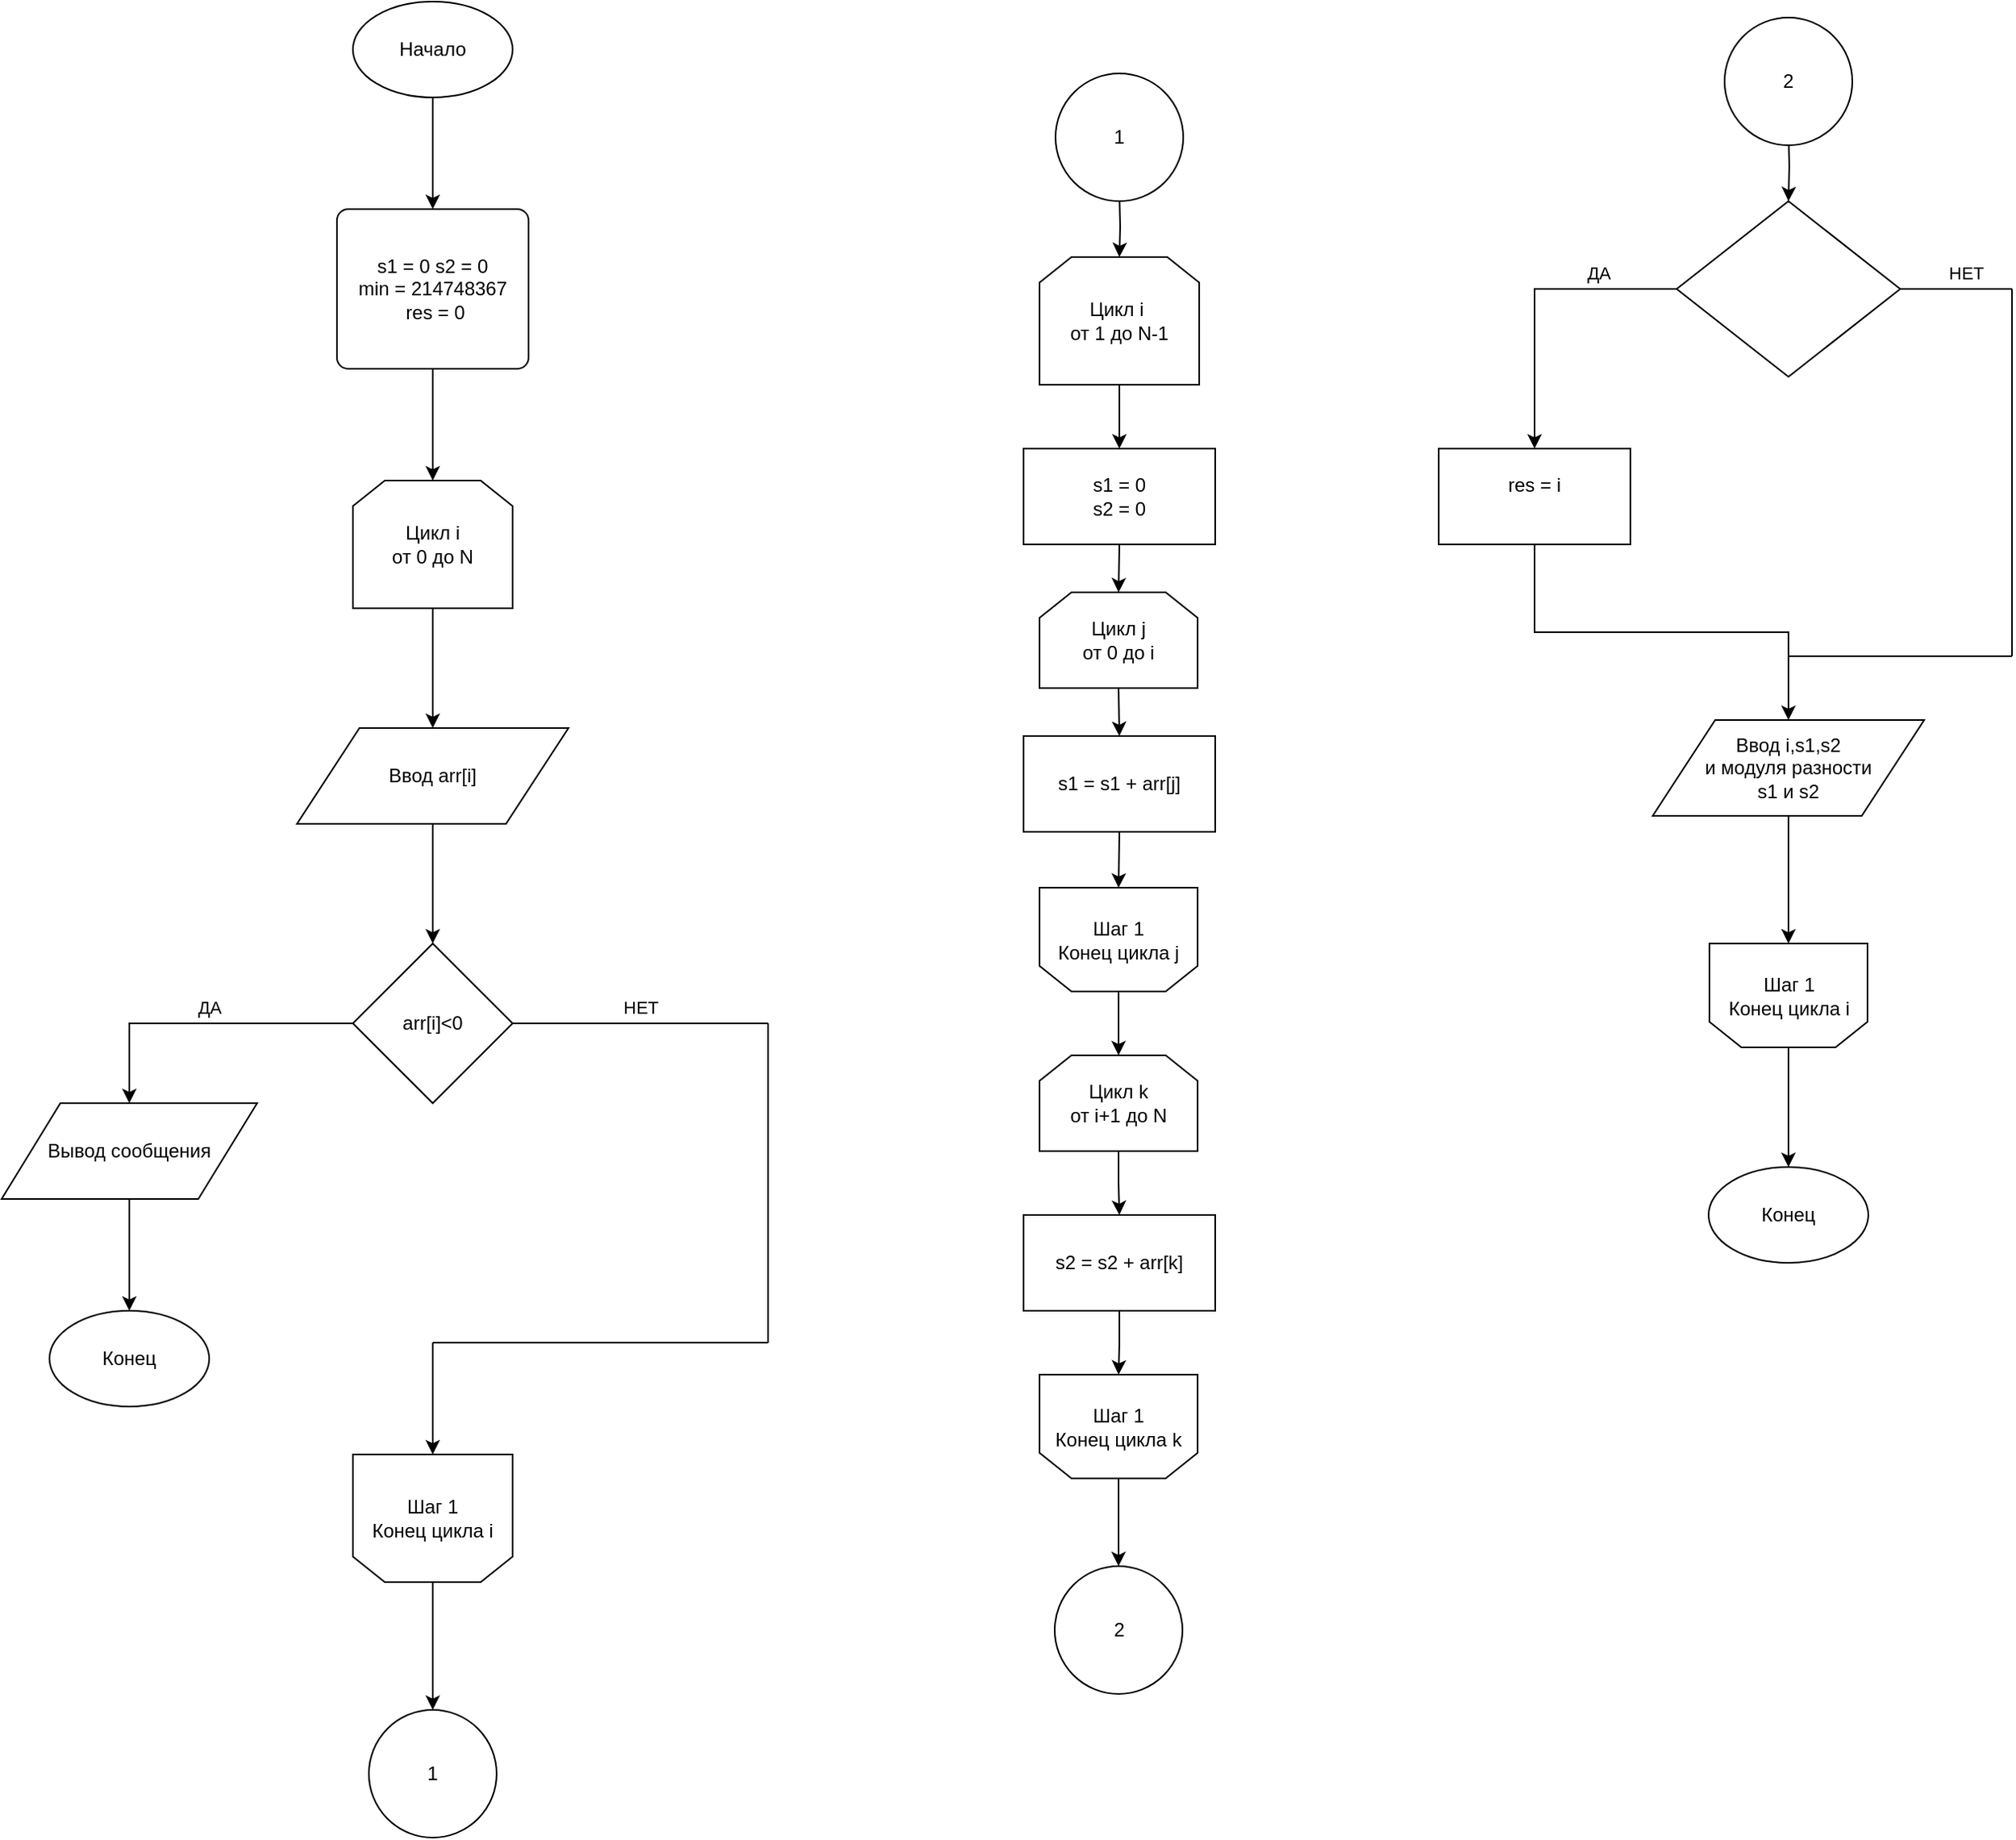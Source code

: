<mxfile version="20.6.0" type="github" pages="6">
  <diagram id="C5RBs43oDa-KdzZeNtuy" name="Page-1">
    <mxGraphModel dx="2188" dy="1172" grid="1" gridSize="10" guides="1" tooltips="1" connect="1" arrows="1" fold="1" page="1" pageScale="1" pageWidth="827" pageHeight="1169" math="0" shadow="0">
      <root>
        <mxCell id="WIyWlLk6GJQsqaUBKTNV-0" />
        <mxCell id="WIyWlLk6GJQsqaUBKTNV-1" parent="WIyWlLk6GJQsqaUBKTNV-0" />
        <mxCell id="DeO7mwDUE-FPCQZQ3ZWF-11" style="edgeStyle=orthogonalEdgeStyle;rounded=0;orthogonalLoop=1;jettySize=auto;html=1;exitX=0.5;exitY=1;exitDx=0;exitDy=0;exitPerimeter=0;entryX=0.5;entryY=0;entryDx=0;entryDy=0;" parent="WIyWlLk6GJQsqaUBKTNV-1" source="DeO7mwDUE-FPCQZQ3ZWF-1" target="DeO7mwDUE-FPCQZQ3ZWF-2" edge="1">
          <mxGeometry relative="1" as="geometry" />
        </mxCell>
        <mxCell id="DeO7mwDUE-FPCQZQ3ZWF-1" value="Начало" style="strokeWidth=1;html=1;shape=mxgraph.flowchart.start_1;whiteSpace=wrap;" parent="WIyWlLk6GJQsqaUBKTNV-1" vertex="1">
          <mxGeometry x="340" width="100" height="60" as="geometry" />
        </mxCell>
        <mxCell id="DeO7mwDUE-FPCQZQ3ZWF-40" style="edgeStyle=orthogonalEdgeStyle;rounded=0;orthogonalLoop=1;jettySize=auto;html=1;exitX=0.5;exitY=1;exitDx=0;exitDy=0;entryX=0.5;entryY=0;entryDx=0;entryDy=0;entryPerimeter=0;" parent="WIyWlLk6GJQsqaUBKTNV-1" source="DeO7mwDUE-FPCQZQ3ZWF-2" target="DeO7mwDUE-FPCQZQ3ZWF-3" edge="1">
          <mxGeometry relative="1" as="geometry" />
        </mxCell>
        <mxCell id="DeO7mwDUE-FPCQZQ3ZWF-2" value="s1 = 0 s2 = 0&lt;br&gt;min = 214748367&lt;br&gt;&amp;nbsp;res = 0" style="rounded=1;whiteSpace=wrap;html=1;absoluteArcSize=1;arcSize=14;strokeWidth=1;" parent="WIyWlLk6GJQsqaUBKTNV-1" vertex="1">
          <mxGeometry x="330" y="130" width="120" height="100" as="geometry" />
        </mxCell>
        <mxCell id="DeO7mwDUE-FPCQZQ3ZWF-13" style="edgeStyle=orthogonalEdgeStyle;rounded=0;orthogonalLoop=1;jettySize=auto;html=1;exitX=0.5;exitY=1;exitDx=0;exitDy=0;entryX=0.5;entryY=0;entryDx=0;entryDy=0;" parent="WIyWlLk6GJQsqaUBKTNV-1" source="DeO7mwDUE-FPCQZQ3ZWF-3" target="DeO7mwDUE-FPCQZQ3ZWF-9" edge="1">
          <mxGeometry relative="1" as="geometry" />
        </mxCell>
        <mxCell id="DeO7mwDUE-FPCQZQ3ZWF-3" value="Цикл i&lt;br&gt;от 0 до N" style="shape=loopLimit;whiteSpace=wrap;html=1;flipV=0;" parent="WIyWlLk6GJQsqaUBKTNV-1" vertex="1">
          <mxGeometry x="340" y="300" width="100" height="80" as="geometry" />
        </mxCell>
        <mxCell id="DeO7mwDUE-FPCQZQ3ZWF-28" style="edgeStyle=orthogonalEdgeStyle;rounded=0;orthogonalLoop=1;jettySize=auto;html=1;exitX=0.5;exitY=1;exitDx=0;exitDy=0;entryX=0.5;entryY=0;entryDx=0;entryDy=0;" parent="WIyWlLk6GJQsqaUBKTNV-1" source="DeO7mwDUE-FPCQZQ3ZWF-4" target="DeO7mwDUE-FPCQZQ3ZWF-27" edge="1">
          <mxGeometry relative="1" as="geometry" />
        </mxCell>
        <mxCell id="DeO7mwDUE-FPCQZQ3ZWF-4" value="Шаг 1&lt;br&gt;Конец цикла i" style="shape=loopLimit;rotation=0;rounded=0;shadow=0;sketch=0;whiteSpace=wrap;html=1;labelPosition=center;verticalLabelPosition=middle;align=center;verticalAlign=middle;horizontal=1;flipH=0;flipV=1;" parent="WIyWlLk6GJQsqaUBKTNV-1" vertex="1">
          <mxGeometry x="340" y="910" width="100" height="80" as="geometry" />
        </mxCell>
        <mxCell id="DeO7mwDUE-FPCQZQ3ZWF-46" value="ДА" style="edgeStyle=orthogonalEdgeStyle;rounded=0;orthogonalLoop=1;jettySize=auto;html=1;exitX=0;exitY=0.5;exitDx=0;exitDy=0;exitPerimeter=0;entryX=0.5;entryY=0;entryDx=0;entryDy=0;" parent="WIyWlLk6GJQsqaUBKTNV-1" source="DeO7mwDUE-FPCQZQ3ZWF-7" target="DeO7mwDUE-FPCQZQ3ZWF-8" edge="1">
          <mxGeometry x="-0.053" y="-10" relative="1" as="geometry">
            <mxPoint as="offset" />
          </mxGeometry>
        </mxCell>
        <mxCell id="DeO7mwDUE-FPCQZQ3ZWF-7" value="arr[i]&amp;lt;0" style="strokeWidth=1;html=1;shape=mxgraph.flowchart.decision;whiteSpace=wrap;rounded=0;shadow=0;sketch=0;" parent="WIyWlLk6GJQsqaUBKTNV-1" vertex="1">
          <mxGeometry x="340" y="590" width="100" height="100" as="geometry" />
        </mxCell>
        <mxCell id="DeO7mwDUE-FPCQZQ3ZWF-17" style="edgeStyle=orthogonalEdgeStyle;rounded=0;orthogonalLoop=1;jettySize=auto;html=1;exitX=0.5;exitY=1;exitDx=0;exitDy=0;entryX=0.5;entryY=0;entryDx=0;entryDy=0;entryPerimeter=0;" parent="WIyWlLk6GJQsqaUBKTNV-1" source="DeO7mwDUE-FPCQZQ3ZWF-8" target="DeO7mwDUE-FPCQZQ3ZWF-10" edge="1">
          <mxGeometry relative="1" as="geometry" />
        </mxCell>
        <mxCell id="DeO7mwDUE-FPCQZQ3ZWF-8" value="Вывод сообщения" style="shape=parallelogram;html=1;strokeWidth=1;perimeter=parallelogramPerimeter;whiteSpace=wrap;rounded=0;arcSize=12;size=0.23;shadow=0;sketch=0;" parent="WIyWlLk6GJQsqaUBKTNV-1" vertex="1">
          <mxGeometry x="120" y="690" width="160" height="60" as="geometry" />
        </mxCell>
        <mxCell id="DeO7mwDUE-FPCQZQ3ZWF-14" style="edgeStyle=orthogonalEdgeStyle;rounded=0;orthogonalLoop=1;jettySize=auto;html=1;exitX=0.5;exitY=1;exitDx=0;exitDy=0;entryX=0.5;entryY=0;entryDx=0;entryDy=0;entryPerimeter=0;" parent="WIyWlLk6GJQsqaUBKTNV-1" source="DeO7mwDUE-FPCQZQ3ZWF-9" target="DeO7mwDUE-FPCQZQ3ZWF-7" edge="1">
          <mxGeometry relative="1" as="geometry" />
        </mxCell>
        <mxCell id="DeO7mwDUE-FPCQZQ3ZWF-9" value="Ввод arr[i]" style="shape=parallelogram;html=1;strokeWidth=1;perimeter=parallelogramPerimeter;whiteSpace=wrap;rounded=0;arcSize=12;size=0.23;shadow=0;sketch=0;" parent="WIyWlLk6GJQsqaUBKTNV-1" vertex="1">
          <mxGeometry x="305" y="455" width="170" height="60" as="geometry" />
        </mxCell>
        <mxCell id="DeO7mwDUE-FPCQZQ3ZWF-10" value="Конец" style="strokeWidth=1;html=1;shape=mxgraph.flowchart.start_1;whiteSpace=wrap;rounded=0;shadow=0;sketch=0;" parent="WIyWlLk6GJQsqaUBKTNV-1" vertex="1">
          <mxGeometry x="150" y="820" width="100" height="60" as="geometry" />
        </mxCell>
        <mxCell id="DeO7mwDUE-FPCQZQ3ZWF-27" value="1" style="ellipse;whiteSpace=wrap;html=1;aspect=fixed;rounded=0;shadow=0;sketch=0;strokeWidth=1;" parent="WIyWlLk6GJQsqaUBKTNV-1" vertex="1">
          <mxGeometry x="350" y="1070" width="80" height="80" as="geometry" />
        </mxCell>
        <mxCell id="DeO7mwDUE-FPCQZQ3ZWF-32" style="edgeStyle=orthogonalEdgeStyle;rounded=0;orthogonalLoop=1;jettySize=auto;html=1;exitX=0.5;exitY=1;exitDx=0;exitDy=0;entryX=0.5;entryY=0;entryDx=0;entryDy=0;" parent="WIyWlLk6GJQsqaUBKTNV-1" target="DeO7mwDUE-FPCQZQ3ZWF-31" edge="1">
          <mxGeometry relative="1" as="geometry">
            <mxPoint x="820" y="120" as="sourcePoint" />
          </mxGeometry>
        </mxCell>
        <mxCell id="DeO7mwDUE-FPCQZQ3ZWF-29" value="1" style="ellipse;whiteSpace=wrap;html=1;aspect=fixed;rounded=0;shadow=0;sketch=0;strokeWidth=1;" parent="WIyWlLk6GJQsqaUBKTNV-1" vertex="1">
          <mxGeometry x="780" y="45" width="80" height="80" as="geometry" />
        </mxCell>
        <mxCell id="DeO7mwDUE-FPCQZQ3ZWF-37" style="edgeStyle=orthogonalEdgeStyle;rounded=0;orthogonalLoop=1;jettySize=auto;html=1;exitX=0.5;exitY=1;exitDx=0;exitDy=0;entryX=0.5;entryY=0;entryDx=0;entryDy=0;" parent="WIyWlLk6GJQsqaUBKTNV-1" source="DeO7mwDUE-FPCQZQ3ZWF-31" target="DeO7mwDUE-FPCQZQ3ZWF-33" edge="1">
          <mxGeometry relative="1" as="geometry" />
        </mxCell>
        <mxCell id="DeO7mwDUE-FPCQZQ3ZWF-31" value="Цикл i&amp;nbsp;&lt;br&gt;от 1 до N-1" style="shape=loopLimit;whiteSpace=wrap;html=1;rounded=0;shadow=0;sketch=0;strokeWidth=1;" parent="WIyWlLk6GJQsqaUBKTNV-1" vertex="1">
          <mxGeometry x="770" y="160" width="100" height="80" as="geometry" />
        </mxCell>
        <mxCell id="DeO7mwDUE-FPCQZQ3ZWF-55" style="edgeStyle=orthogonalEdgeStyle;rounded=0;orthogonalLoop=1;jettySize=auto;html=1;exitX=0.5;exitY=1;exitDx=0;exitDy=0;entryX=0.5;entryY=0;entryDx=0;entryDy=0;" parent="WIyWlLk6GJQsqaUBKTNV-1" source="DeO7mwDUE-FPCQZQ3ZWF-33" target="DeO7mwDUE-FPCQZQ3ZWF-35" edge="1">
          <mxGeometry relative="1" as="geometry" />
        </mxCell>
        <mxCell id="DeO7mwDUE-FPCQZQ3ZWF-33" value="s1 = 0&lt;br&gt;s2 = 0" style="rounded=0;whiteSpace=wrap;html=1;shadow=0;sketch=0;strokeWidth=1;" parent="WIyWlLk6GJQsqaUBKTNV-1" vertex="1">
          <mxGeometry x="760" y="280" width="120" height="60" as="geometry" />
        </mxCell>
        <mxCell id="DeO7mwDUE-FPCQZQ3ZWF-34" style="edgeStyle=orthogonalEdgeStyle;rounded=0;orthogonalLoop=1;jettySize=auto;html=1;exitX=0.5;exitY=1;exitDx=0;exitDy=0;" parent="WIyWlLk6GJQsqaUBKTNV-1" source="DeO7mwDUE-FPCQZQ3ZWF-2" target="DeO7mwDUE-FPCQZQ3ZWF-2" edge="1">
          <mxGeometry relative="1" as="geometry" />
        </mxCell>
        <mxCell id="DeO7mwDUE-FPCQZQ3ZWF-56" style="edgeStyle=orthogonalEdgeStyle;rounded=0;orthogonalLoop=1;jettySize=auto;html=1;exitX=0.5;exitY=1;exitDx=0;exitDy=0;entryX=0.5;entryY=0;entryDx=0;entryDy=0;" parent="WIyWlLk6GJQsqaUBKTNV-1" source="DeO7mwDUE-FPCQZQ3ZWF-35" target="DeO7mwDUE-FPCQZQ3ZWF-38" edge="1">
          <mxGeometry relative="1" as="geometry" />
        </mxCell>
        <mxCell id="DeO7mwDUE-FPCQZQ3ZWF-35" value="Цикл j&lt;br&gt;от 0 до i" style="shape=loopLimit;whiteSpace=wrap;html=1;rounded=0;shadow=0;sketch=0;strokeWidth=1;" parent="WIyWlLk6GJQsqaUBKTNV-1" vertex="1">
          <mxGeometry x="770" y="370" width="99" height="60" as="geometry" />
        </mxCell>
        <mxCell id="DeO7mwDUE-FPCQZQ3ZWF-57" style="edgeStyle=orthogonalEdgeStyle;rounded=0;orthogonalLoop=1;jettySize=auto;html=1;exitX=0.5;exitY=1;exitDx=0;exitDy=0;entryX=0.5;entryY=0;entryDx=0;entryDy=0;" parent="WIyWlLk6GJQsqaUBKTNV-1" source="DeO7mwDUE-FPCQZQ3ZWF-38" target="DeO7mwDUE-FPCQZQ3ZWF-39" edge="1">
          <mxGeometry relative="1" as="geometry" />
        </mxCell>
        <mxCell id="DeO7mwDUE-FPCQZQ3ZWF-38" value="s1 = s1 + arr[j]" style="rounded=0;whiteSpace=wrap;html=1;shadow=0;sketch=0;strokeWidth=1;" parent="WIyWlLk6GJQsqaUBKTNV-1" vertex="1">
          <mxGeometry x="760" y="460" width="120" height="60" as="geometry" />
        </mxCell>
        <mxCell id="DeO7mwDUE-FPCQZQ3ZWF-58" style="edgeStyle=orthogonalEdgeStyle;rounded=0;orthogonalLoop=1;jettySize=auto;html=1;exitX=0.5;exitY=1;exitDx=0;exitDy=0;entryX=0.5;entryY=0;entryDx=0;entryDy=0;" parent="WIyWlLk6GJQsqaUBKTNV-1" source="DeO7mwDUE-FPCQZQ3ZWF-39" target="DeO7mwDUE-FPCQZQ3ZWF-51" edge="1">
          <mxGeometry relative="1" as="geometry" />
        </mxCell>
        <mxCell id="DeO7mwDUE-FPCQZQ3ZWF-39" value="Шаг 1&lt;br&gt;Конец цикла j" style="shape=loopLimit;whiteSpace=wrap;html=1;rounded=0;shadow=0;sketch=0;strokeWidth=1;rotation=0;flipV=1;" parent="WIyWlLk6GJQsqaUBKTNV-1" vertex="1">
          <mxGeometry x="770" y="555" width="99" height="65" as="geometry" />
        </mxCell>
        <mxCell id="DeO7mwDUE-FPCQZQ3ZWF-47" value="НЕТ" style="endArrow=none;html=1;rounded=0;exitX=1;exitY=0.5;exitDx=0;exitDy=0;exitPerimeter=0;" parent="WIyWlLk6GJQsqaUBKTNV-1" source="DeO7mwDUE-FPCQZQ3ZWF-7" edge="1">
          <mxGeometry y="10" width="50" height="50" relative="1" as="geometry">
            <mxPoint x="590" y="740" as="sourcePoint" />
            <mxPoint x="600" y="640" as="targetPoint" />
            <mxPoint as="offset" />
          </mxGeometry>
        </mxCell>
        <mxCell id="DeO7mwDUE-FPCQZQ3ZWF-48" value="" style="endArrow=none;html=1;rounded=0;" parent="WIyWlLk6GJQsqaUBKTNV-1" edge="1">
          <mxGeometry width="50" height="50" relative="1" as="geometry">
            <mxPoint x="600" y="640" as="sourcePoint" />
            <mxPoint x="600" y="840" as="targetPoint" />
          </mxGeometry>
        </mxCell>
        <mxCell id="DeO7mwDUE-FPCQZQ3ZWF-49" value="" style="endArrow=none;html=1;rounded=0;" parent="WIyWlLk6GJQsqaUBKTNV-1" edge="1">
          <mxGeometry width="50" height="50" relative="1" as="geometry">
            <mxPoint x="600" y="840" as="sourcePoint" />
            <mxPoint x="390" y="840" as="targetPoint" />
          </mxGeometry>
        </mxCell>
        <mxCell id="DeO7mwDUE-FPCQZQ3ZWF-50" value="" style="endArrow=classic;html=1;rounded=0;entryX=0.5;entryY=0;entryDx=0;entryDy=0;" parent="WIyWlLk6GJQsqaUBKTNV-1" target="DeO7mwDUE-FPCQZQ3ZWF-4" edge="1">
          <mxGeometry width="50" height="50" relative="1" as="geometry">
            <mxPoint x="390" y="840" as="sourcePoint" />
            <mxPoint x="640" y="690" as="targetPoint" />
          </mxGeometry>
        </mxCell>
        <mxCell id="DeO7mwDUE-FPCQZQ3ZWF-59" style="edgeStyle=orthogonalEdgeStyle;rounded=0;orthogonalLoop=1;jettySize=auto;html=1;exitX=0.5;exitY=1;exitDx=0;exitDy=0;entryX=0.5;entryY=0;entryDx=0;entryDy=0;" parent="WIyWlLk6GJQsqaUBKTNV-1" source="DeO7mwDUE-FPCQZQ3ZWF-51" target="DeO7mwDUE-FPCQZQ3ZWF-52" edge="1">
          <mxGeometry relative="1" as="geometry" />
        </mxCell>
        <mxCell id="DeO7mwDUE-FPCQZQ3ZWF-51" value="Цикл k&lt;br&gt;от i+1 до N" style="shape=loopLimit;whiteSpace=wrap;html=1;rounded=0;shadow=0;sketch=0;strokeWidth=1;" parent="WIyWlLk6GJQsqaUBKTNV-1" vertex="1">
          <mxGeometry x="770" y="660" width="99" height="60" as="geometry" />
        </mxCell>
        <mxCell id="DeO7mwDUE-FPCQZQ3ZWF-60" style="edgeStyle=orthogonalEdgeStyle;rounded=0;orthogonalLoop=1;jettySize=auto;html=1;exitX=0.5;exitY=1;exitDx=0;exitDy=0;entryX=0.5;entryY=0;entryDx=0;entryDy=0;" parent="WIyWlLk6GJQsqaUBKTNV-1" source="DeO7mwDUE-FPCQZQ3ZWF-52" target="DeO7mwDUE-FPCQZQ3ZWF-53" edge="1">
          <mxGeometry relative="1" as="geometry" />
        </mxCell>
        <mxCell id="DeO7mwDUE-FPCQZQ3ZWF-52" value="s2 = s2 + arr[k]" style="rounded=0;whiteSpace=wrap;html=1;shadow=0;sketch=0;strokeWidth=1;" parent="WIyWlLk6GJQsqaUBKTNV-1" vertex="1">
          <mxGeometry x="760" y="760" width="120" height="60" as="geometry" />
        </mxCell>
        <mxCell id="DeO7mwDUE-FPCQZQ3ZWF-61" style="edgeStyle=orthogonalEdgeStyle;rounded=0;orthogonalLoop=1;jettySize=auto;html=1;exitX=0.5;exitY=1;exitDx=0;exitDy=0;entryX=0.5;entryY=0;entryDx=0;entryDy=0;" parent="WIyWlLk6GJQsqaUBKTNV-1" source="DeO7mwDUE-FPCQZQ3ZWF-53" edge="1">
          <mxGeometry relative="1" as="geometry">
            <mxPoint x="819.5" y="980" as="targetPoint" />
          </mxGeometry>
        </mxCell>
        <mxCell id="DeO7mwDUE-FPCQZQ3ZWF-53" value="Шаг 1&lt;br&gt;Конец цикла k" style="shape=loopLimit;whiteSpace=wrap;html=1;rounded=0;shadow=0;sketch=0;strokeWidth=1;rotation=0;flipV=1;" parent="WIyWlLk6GJQsqaUBKTNV-1" vertex="1">
          <mxGeometry x="770" y="860" width="99" height="65" as="geometry" />
        </mxCell>
        <mxCell id="DeO7mwDUE-FPCQZQ3ZWF-54" value="2" style="ellipse;whiteSpace=wrap;html=1;aspect=fixed;rounded=0;shadow=0;sketch=0;strokeWidth=1;" parent="WIyWlLk6GJQsqaUBKTNV-1" vertex="1">
          <mxGeometry x="779.5" y="980" width="80" height="80" as="geometry" />
        </mxCell>
        <mxCell id="DeO7mwDUE-FPCQZQ3ZWF-78" style="edgeStyle=orthogonalEdgeStyle;rounded=0;orthogonalLoop=1;jettySize=auto;html=1;exitX=0.5;exitY=1;exitDx=0;exitDy=0;entryX=0.5;entryY=0;entryDx=0;entryDy=0;" parent="WIyWlLk6GJQsqaUBKTNV-1" target="DeO7mwDUE-FPCQZQ3ZWF-63" edge="1">
          <mxGeometry relative="1" as="geometry">
            <mxPoint x="1239" y="80" as="sourcePoint" />
          </mxGeometry>
        </mxCell>
        <mxCell id="DeO7mwDUE-FPCQZQ3ZWF-62" value="2" style="ellipse;whiteSpace=wrap;html=1;aspect=fixed;rounded=0;shadow=0;sketch=0;strokeWidth=1;" parent="WIyWlLk6GJQsqaUBKTNV-1" vertex="1">
          <mxGeometry x="1199" y="10" width="80" height="80" as="geometry" />
        </mxCell>
        <mxCell id="DeO7mwDUE-FPCQZQ3ZWF-65" value="ДА" style="edgeStyle=orthogonalEdgeStyle;rounded=0;orthogonalLoop=1;jettySize=auto;html=1;exitX=0;exitY=0.5;exitDx=0;exitDy=0;entryX=0.5;entryY=0;entryDx=0;entryDy=0;" parent="WIyWlLk6GJQsqaUBKTNV-1" source="DeO7mwDUE-FPCQZQ3ZWF-63" target="DeO7mwDUE-FPCQZQ3ZWF-64" edge="1">
          <mxGeometry x="-0.481" y="-10" relative="1" as="geometry">
            <mxPoint as="offset" />
          </mxGeometry>
        </mxCell>
        <mxCell id="DeO7mwDUE-FPCQZQ3ZWF-63" value="" style="rhombus;whiteSpace=wrap;html=1;rounded=0;shadow=0;sketch=0;strokeWidth=1;" parent="WIyWlLk6GJQsqaUBKTNV-1" vertex="1">
          <mxGeometry x="1169" y="125" width="140" height="110" as="geometry" />
        </mxCell>
        <mxCell id="DeO7mwDUE-FPCQZQ3ZWF-67" style="edgeStyle=orthogonalEdgeStyle;rounded=0;orthogonalLoop=1;jettySize=auto;html=1;exitX=0.5;exitY=1;exitDx=0;exitDy=0;entryX=0.5;entryY=0;entryDx=0;entryDy=0;" parent="WIyWlLk6GJQsqaUBKTNV-1" source="DeO7mwDUE-FPCQZQ3ZWF-64" target="DeO7mwDUE-FPCQZQ3ZWF-66" edge="1">
          <mxGeometry relative="1" as="geometry" />
        </mxCell>
        <mxCell id="DeO7mwDUE-FPCQZQ3ZWF-64" value="res = i&lt;br&gt;&lt;br&gt;" style="rounded=0;whiteSpace=wrap;html=1;shadow=0;sketch=0;strokeWidth=1;" parent="WIyWlLk6GJQsqaUBKTNV-1" vertex="1">
          <mxGeometry x="1020" y="280" width="120" height="60" as="geometry" />
        </mxCell>
        <mxCell id="DeO7mwDUE-FPCQZQ3ZWF-80" style="edgeStyle=orthogonalEdgeStyle;rounded=0;orthogonalLoop=1;jettySize=auto;html=1;exitX=0.5;exitY=1;exitDx=0;exitDy=0;entryX=0.5;entryY=0;entryDx=0;entryDy=0;" parent="WIyWlLk6GJQsqaUBKTNV-1" source="DeO7mwDUE-FPCQZQ3ZWF-66" target="DeO7mwDUE-FPCQZQ3ZWF-79" edge="1">
          <mxGeometry relative="1" as="geometry" />
        </mxCell>
        <mxCell id="DeO7mwDUE-FPCQZQ3ZWF-66" value="Ввод i,s1,s2&lt;br&gt;и модуля разности&lt;br&gt;s1 и s2" style="shape=parallelogram;html=1;strokeWidth=1;perimeter=parallelogramPerimeter;whiteSpace=wrap;rounded=0;arcSize=12;size=0.23;shadow=0;sketch=0;" parent="WIyWlLk6GJQsqaUBKTNV-1" vertex="1">
          <mxGeometry x="1154" y="450" width="170" height="60" as="geometry" />
        </mxCell>
        <mxCell id="DeO7mwDUE-FPCQZQ3ZWF-74" value="НЕТ" style="endArrow=none;html=1;rounded=0;entryX=1;entryY=0.5;entryDx=0;entryDy=0;" parent="WIyWlLk6GJQsqaUBKTNV-1" target="DeO7mwDUE-FPCQZQ3ZWF-63" edge="1">
          <mxGeometry x="-0.171" y="-10" width="50" height="50" relative="1" as="geometry">
            <mxPoint x="1379" y="180" as="sourcePoint" />
            <mxPoint x="1009" y="360" as="targetPoint" />
            <mxPoint as="offset" />
          </mxGeometry>
        </mxCell>
        <mxCell id="DeO7mwDUE-FPCQZQ3ZWF-75" value="" style="endArrow=none;html=1;rounded=0;" parent="WIyWlLk6GJQsqaUBKTNV-1" edge="1">
          <mxGeometry width="50" height="50" relative="1" as="geometry">
            <mxPoint x="1379" y="410" as="sourcePoint" />
            <mxPoint x="1379" y="180" as="targetPoint" />
          </mxGeometry>
        </mxCell>
        <mxCell id="DeO7mwDUE-FPCQZQ3ZWF-77" value="" style="endArrow=none;html=1;rounded=0;" parent="WIyWlLk6GJQsqaUBKTNV-1" edge="1">
          <mxGeometry width="50" height="50" relative="1" as="geometry">
            <mxPoint x="1239" y="410" as="sourcePoint" />
            <mxPoint x="1379" y="410" as="targetPoint" />
          </mxGeometry>
        </mxCell>
        <mxCell id="RSF3atLwdtRbQfMn0NOZ-0" style="edgeStyle=orthogonalEdgeStyle;rounded=0;orthogonalLoop=1;jettySize=auto;html=1;exitX=0.5;exitY=1;exitDx=0;exitDy=0;entryX=0.5;entryY=0;entryDx=0;entryDy=0;entryPerimeter=0;" parent="WIyWlLk6GJQsqaUBKTNV-1" source="DeO7mwDUE-FPCQZQ3ZWF-79" target="DeO7mwDUE-FPCQZQ3ZWF-81" edge="1">
          <mxGeometry relative="1" as="geometry" />
        </mxCell>
        <mxCell id="DeO7mwDUE-FPCQZQ3ZWF-79" value="Шаг 1&lt;br&gt;Конец цикла i" style="shape=loopLimit;whiteSpace=wrap;html=1;rounded=0;shadow=0;sketch=0;strokeWidth=1;rotation=0;flipV=1;" parent="WIyWlLk6GJQsqaUBKTNV-1" vertex="1">
          <mxGeometry x="1189.5" y="590" width="99" height="65" as="geometry" />
        </mxCell>
        <mxCell id="DeO7mwDUE-FPCQZQ3ZWF-81" value="Конец" style="strokeWidth=1;html=1;shape=mxgraph.flowchart.start_1;whiteSpace=wrap;" parent="WIyWlLk6GJQsqaUBKTNV-1" vertex="1">
          <mxGeometry x="1189" y="730" width="100" height="60" as="geometry" />
        </mxCell>
      </root>
    </mxGraphModel>
  </diagram>
  <diagram id="sDIbqQU1MfiuEewAT6b2" name="Страница 2">
    <mxGraphModel dx="2031" dy="1089" grid="1" gridSize="10" guides="1" tooltips="1" connect="1" arrows="1" fold="1" page="1" pageScale="1" pageWidth="827" pageHeight="1169" math="0" shadow="0">
      <root>
        <mxCell id="0" />
        <mxCell id="1" parent="0" />
        <mxCell id="pabMTLnqR6pR1UGDu0XP-14" style="edgeStyle=orthogonalEdgeStyle;rounded=0;orthogonalLoop=1;jettySize=auto;html=1;exitX=0.5;exitY=1;exitDx=0;exitDy=0;exitPerimeter=0;entryX=0.5;entryY=0;entryDx=0;entryDy=0;" parent="1" source="51SE_44OwGNDvgdidvkJ-1" target="o1PxTis3WzGqLS9tnVDC-1" edge="1">
          <mxGeometry relative="1" as="geometry" />
        </mxCell>
        <mxCell id="51SE_44OwGNDvgdidvkJ-1" value="Начало" style="strokeWidth=1;html=1;shape=mxgraph.flowchart.start_1;whiteSpace=wrap;rounded=0;shadow=0;sketch=0;" parent="1" vertex="1">
          <mxGeometry x="190" width="100" height="60" as="geometry" />
        </mxCell>
        <mxCell id="pabMTLnqR6pR1UGDu0XP-15" style="edgeStyle=orthogonalEdgeStyle;rounded=0;orthogonalLoop=1;jettySize=auto;html=1;exitX=0.5;exitY=1;exitDx=0;exitDy=0;entryX=0.5;entryY=0;entryDx=0;entryDy=0;" parent="1" source="o1PxTis3WzGqLS9tnVDC-1" target="o1PxTis3WzGqLS9tnVDC-2" edge="1">
          <mxGeometry relative="1" as="geometry" />
        </mxCell>
        <mxCell id="o1PxTis3WzGqLS9tnVDC-1" value="Ввод N&amp;nbsp;" style="shape=parallelogram;html=1;strokeWidth=1;perimeter=parallelogramPerimeter;whiteSpace=wrap;rounded=0;arcSize=12;size=0.23;shadow=0;sketch=0;" parent="1" vertex="1">
          <mxGeometry x="165" y="90" width="150" height="60" as="geometry" />
        </mxCell>
        <mxCell id="pabMTLnqR6pR1UGDu0XP-16" style="edgeStyle=orthogonalEdgeStyle;rounded=0;orthogonalLoop=1;jettySize=auto;html=1;exitX=0.5;exitY=1;exitDx=0;exitDy=0;entryX=0.5;entryY=0;entryDx=0;entryDy=0;" parent="1" source="o1PxTis3WzGqLS9tnVDC-2" target="o4M63OMMUdMZ2HIo4KYc-1" edge="1">
          <mxGeometry relative="1" as="geometry" />
        </mxCell>
        <mxCell id="o1PxTis3WzGqLS9tnVDC-2" value="k = -1&lt;br&gt;Выделение места под элементы массив arr" style="rounded=0;whiteSpace=wrap;html=1;shadow=0;sketch=0;strokeWidth=1;" parent="1" vertex="1">
          <mxGeometry x="180" y="190" width="120" height="60" as="geometry" />
        </mxCell>
        <mxCell id="pabMTLnqR6pR1UGDu0XP-17" style="edgeStyle=orthogonalEdgeStyle;rounded=0;orthogonalLoop=1;jettySize=auto;html=1;exitX=0.5;exitY=1;exitDx=0;exitDy=0;entryX=0.5;entryY=0;entryDx=0;entryDy=0;" parent="1" source="o4M63OMMUdMZ2HIo4KYc-1" target="o4M63OMMUdMZ2HIo4KYc-3" edge="1">
          <mxGeometry relative="1" as="geometry" />
        </mxCell>
        <mxCell id="o4M63OMMUdMZ2HIo4KYc-1" value="Цикл i&lt;br&gt;от 0 до N" style="shape=loopLimit;whiteSpace=wrap;html=1;flipV=0;" parent="1" vertex="1">
          <mxGeometry x="190" y="310" width="100" height="50" as="geometry" />
        </mxCell>
        <mxCell id="pabMTLnqR6pR1UGDu0XP-18" style="edgeStyle=orthogonalEdgeStyle;rounded=0;orthogonalLoop=1;jettySize=auto;html=1;exitX=0.5;exitY=1;exitDx=0;exitDy=0;entryX=0.5;entryY=0;entryDx=0;entryDy=0;" parent="1" source="o4M63OMMUdMZ2HIo4KYc-3" target="pabMTLnqR6pR1UGDu0XP-1" edge="1">
          <mxGeometry relative="1" as="geometry" />
        </mxCell>
        <mxCell id="o4M63OMMUdMZ2HIo4KYc-3" value="Ввод arr[i]" style="shape=parallelogram;html=1;strokeWidth=1;perimeter=parallelogramPerimeter;whiteSpace=wrap;rounded=0;arcSize=12;size=0.23;shadow=0;sketch=0;" parent="1" vertex="1">
          <mxGeometry x="190" y="410" width="100" height="60" as="geometry" />
        </mxCell>
        <mxCell id="pabMTLnqR6pR1UGDu0XP-19" style="edgeStyle=orthogonalEdgeStyle;rounded=0;orthogonalLoop=1;jettySize=auto;html=1;exitX=0.5;exitY=1;exitDx=0;exitDy=0;entryX=0.5;entryY=0;entryDx=0;entryDy=0;" parent="1" source="pabMTLnqR6pR1UGDu0XP-1" target="pabMTLnqR6pR1UGDu0XP-2" edge="1">
          <mxGeometry relative="1" as="geometry" />
        </mxCell>
        <mxCell id="pabMTLnqR6pR1UGDu0XP-1" value="Шаг 1&lt;br&gt;Конец цикла i" style="shape=loopLimit;rotation=0;rounded=0;shadow=0;sketch=0;whiteSpace=wrap;html=1;labelPosition=center;verticalLabelPosition=middle;align=center;verticalAlign=middle;horizontal=1;flipH=0;flipV=1;" parent="1" vertex="1">
          <mxGeometry x="190" y="510" width="100" height="50" as="geometry" />
        </mxCell>
        <mxCell id="pabMTLnqR6pR1UGDu0XP-20" style="edgeStyle=orthogonalEdgeStyle;rounded=0;orthogonalLoop=1;jettySize=auto;html=1;exitX=0.5;exitY=1;exitDx=0;exitDy=0;entryX=0.5;entryY=0;entryDx=0;entryDy=0;entryPerimeter=0;" parent="1" source="pabMTLnqR6pR1UGDu0XP-2" target="pabMTLnqR6pR1UGDu0XP-5" edge="1">
          <mxGeometry relative="1" as="geometry" />
        </mxCell>
        <mxCell id="pabMTLnqR6pR1UGDu0XP-2" value="Цикл i&lt;br&gt;от 0 до N" style="shape=loopLimit;whiteSpace=wrap;html=1;flipV=0;" parent="1" vertex="1">
          <mxGeometry x="190" y="610" width="100" height="55" as="geometry" />
        </mxCell>
        <mxCell id="pabMTLnqR6pR1UGDu0XP-23" style="edgeStyle=orthogonalEdgeStyle;rounded=0;orthogonalLoop=1;jettySize=auto;html=1;exitX=0.5;exitY=1;exitDx=0;exitDy=0;entryX=0.5;entryY=0;entryDx=0;entryDy=0;" parent="1" source="pabMTLnqR6pR1UGDu0XP-4" target="pabMTLnqR6pR1UGDu0XP-22" edge="1">
          <mxGeometry relative="1" as="geometry">
            <mxPoint x="364" y="1060" as="targetPoint" />
          </mxGeometry>
        </mxCell>
        <mxCell id="pabMTLnqR6pR1UGDu0XP-4" value="Шаг 1&lt;br&gt;Конец цикла i" style="shape=loopLimit;rotation=0;rounded=0;shadow=0;sketch=0;whiteSpace=wrap;html=1;labelPosition=center;verticalLabelPosition=middle;align=center;verticalAlign=middle;horizontal=1;flipH=0;flipV=1;" parent="1" vertex="1">
          <mxGeometry x="300" y="910" width="100" height="60" as="geometry" />
        </mxCell>
        <mxCell id="pabMTLnqR6pR1UGDu0XP-7" value="ДА" style="edgeStyle=orthogonalEdgeStyle;rounded=0;orthogonalLoop=1;jettySize=auto;html=1;exitX=0;exitY=0.5;exitDx=0;exitDy=0;exitPerimeter=0;entryX=0.5;entryY=0;entryDx=0;entryDy=0;" parent="1" source="pabMTLnqR6pR1UGDu0XP-5" target="pabMTLnqR6pR1UGDu0XP-6" edge="1">
          <mxGeometry x="-0.6" y="-10" relative="1" as="geometry">
            <mxPoint as="offset" />
          </mxGeometry>
        </mxCell>
        <mxCell id="mHZy6tyt2uA3eRPihWP0-8" value="НЕТ" style="edgeStyle=orthogonalEdgeStyle;rounded=0;orthogonalLoop=1;jettySize=auto;html=1;exitX=1;exitY=0.5;exitDx=0;exitDy=0;exitPerimeter=0;" parent="1" source="pabMTLnqR6pR1UGDu0XP-5" target="pabMTLnqR6pR1UGDu0XP-4" edge="1">
          <mxGeometry x="-0.714" y="10" relative="1" as="geometry">
            <mxPoint as="offset" />
          </mxGeometry>
        </mxCell>
        <mxCell id="pabMTLnqR6pR1UGDu0XP-5" value="arr[i]&amp;lt;0" style="strokeWidth=2;html=1;shape=mxgraph.flowchart.decision;whiteSpace=wrap;rounded=0;shadow=0;sketch=0;" parent="1" vertex="1">
          <mxGeometry x="190" y="710" width="100" height="100" as="geometry" />
        </mxCell>
        <mxCell id="pabMTLnqR6pR1UGDu0XP-6" value="k = i&lt;br&gt;Прекращение цикла i" style="rounded=0;whiteSpace=wrap;html=1;shadow=0;sketch=0;strokeWidth=1;" parent="1" vertex="1">
          <mxGeometry x="60" y="845" width="130" height="60" as="geometry" />
        </mxCell>
        <mxCell id="pabMTLnqR6pR1UGDu0XP-22" value="1" style="ellipse;whiteSpace=wrap;html=1;aspect=fixed;rounded=0;shadow=0;sketch=0;strokeWidth=1;" parent="1" vertex="1">
          <mxGeometry x="310" y="1060" width="80" height="80" as="geometry" />
        </mxCell>
        <mxCell id="jNUOGWvXI9B3yjfC2bL0-1" style="edgeStyle=orthogonalEdgeStyle;rounded=0;orthogonalLoop=1;jettySize=auto;html=1;exitX=0.5;exitY=1;exitDx=0;exitDy=0;entryX=0.5;entryY=0;entryDx=0;entryDy=0;" parent="1" source="mHZy6tyt2uA3eRPihWP0-9" target="mHZy6tyt2uA3eRPihWP0-10" edge="1">
          <mxGeometry relative="1" as="geometry" />
        </mxCell>
        <mxCell id="mHZy6tyt2uA3eRPihWP0-9" value="1" style="ellipse;whiteSpace=wrap;html=1;aspect=fixed;rounded=0;shadow=0;sketch=0;strokeWidth=1;" parent="1" vertex="1">
          <mxGeometry x="760" width="80" height="80" as="geometry" />
        </mxCell>
        <mxCell id="mHZy6tyt2uA3eRPihWP0-14" value="НЕТ" style="edgeStyle=orthogonalEdgeStyle;rounded=0;orthogonalLoop=1;jettySize=auto;html=1;exitX=1;exitY=0.5;exitDx=0;exitDy=0;entryX=0.5;entryY=0;entryDx=0;entryDy=0;" parent="1" source="mHZy6tyt2uA3eRPihWP0-10" target="mHZy6tyt2uA3eRPihWP0-11" edge="1">
          <mxGeometry x="-0.499" y="10" relative="1" as="geometry">
            <mxPoint x="1" as="offset" />
          </mxGeometry>
        </mxCell>
        <mxCell id="jNUOGWvXI9B3yjfC2bL0-13" value="ДА" style="edgeStyle=orthogonalEdgeStyle;rounded=0;orthogonalLoop=1;jettySize=auto;html=1;exitX=0;exitY=0.5;exitDx=0;exitDy=0;" parent="1" source="mHZy6tyt2uA3eRPihWP0-10" target="jNUOGWvXI9B3yjfC2bL0-5" edge="1">
          <mxGeometry x="-0.526" y="-10" relative="1" as="geometry">
            <mxPoint as="offset" />
          </mxGeometry>
        </mxCell>
        <mxCell id="mHZy6tyt2uA3eRPihWP0-10" value="" style="rhombus;whiteSpace=wrap;html=1;rounded=0;shadow=0;sketch=0;strokeWidth=1;" parent="1" vertex="1">
          <mxGeometry x="743.5" y="150" width="113" height="100" as="geometry" />
        </mxCell>
        <mxCell id="jNUOGWvXI9B3yjfC2bL0-2" style="edgeStyle=orthogonalEdgeStyle;rounded=0;orthogonalLoop=1;jettySize=auto;html=1;exitX=0.5;exitY=1;exitDx=0;exitDy=0;entryX=0.5;entryY=0;entryDx=0;entryDy=0;" parent="1" source="mHZy6tyt2uA3eRPihWP0-11" target="mHZy6tyt2uA3eRPihWP0-13" edge="1">
          <mxGeometry relative="1" as="geometry" />
        </mxCell>
        <mxCell id="mHZy6tyt2uA3eRPihWP0-11" value="Цикл i&lt;br&gt;от 0 до N" style="shape=loopLimit;whiteSpace=wrap;html=1;flipV=0;" parent="1" vertex="1">
          <mxGeometry x="900" y="280" width="100" height="50" as="geometry" />
        </mxCell>
        <mxCell id="jNUOGWvXI9B3yjfC2bL0-4" style="edgeStyle=orthogonalEdgeStyle;rounded=0;orthogonalLoop=1;jettySize=auto;html=1;exitX=0.5;exitY=1;exitDx=0;exitDy=0;entryX=0.5;entryY=0;entryDx=0;entryDy=0;" parent="1" source="mHZy6tyt2uA3eRPihWP0-13" target="jNUOGWvXI9B3yjfC2bL0-3" edge="1">
          <mxGeometry relative="1" as="geometry" />
        </mxCell>
        <mxCell id="mHZy6tyt2uA3eRPihWP0-13" value="Вывод arr[i]" style="shape=parallelogram;html=1;strokeWidth=1;perimeter=parallelogramPerimeter;whiteSpace=wrap;rounded=0;arcSize=12;size=0.23;shadow=0;sketch=0;" parent="1" vertex="1">
          <mxGeometry x="875" y="380" width="150" height="60" as="geometry" />
        </mxCell>
        <mxCell id="TmRTLxc1X8WDHYsgS-y7-5" style="edgeStyle=orthogonalEdgeStyle;rounded=0;orthogonalLoop=1;jettySize=auto;html=1;exitX=0.5;exitY=1;exitDx=0;exitDy=0;entryX=0.5;entryY=0;entryDx=0;entryDy=0;" edge="1" parent="1" source="jNUOGWvXI9B3yjfC2bL0-3" target="TmRTLxc1X8WDHYsgS-y7-1">
          <mxGeometry relative="1" as="geometry" />
        </mxCell>
        <mxCell id="jNUOGWvXI9B3yjfC2bL0-3" value="Шаг 1&lt;br&gt;Конец цикла i" style="shape=loopLimit;rotation=0;rounded=0;shadow=0;sketch=0;whiteSpace=wrap;html=1;labelPosition=center;verticalLabelPosition=middle;align=center;verticalAlign=middle;horizontal=1;flipH=0;flipV=1;" parent="1" vertex="1">
          <mxGeometry x="900" y="490" width="100" height="50" as="geometry" />
        </mxCell>
        <mxCell id="jNUOGWvXI9B3yjfC2bL0-14" style="edgeStyle=orthogonalEdgeStyle;rounded=0;orthogonalLoop=1;jettySize=auto;html=1;exitX=0.5;exitY=1;exitDx=0;exitDy=0;entryX=0.5;entryY=0;entryDx=0;entryDy=0;" parent="1" source="jNUOGWvXI9B3yjfC2bL0-5" target="jNUOGWvXI9B3yjfC2bL0-6" edge="1">
          <mxGeometry relative="1" as="geometry" />
        </mxCell>
        <mxCell id="jNUOGWvXI9B3yjfC2bL0-5" value="Цикл i&lt;br&gt;от k до N-1" style="shape=loopLimit;whiteSpace=wrap;html=1;flipV=0;" parent="1" vertex="1">
          <mxGeometry x="590" y="280" width="100" height="50" as="geometry" />
        </mxCell>
        <mxCell id="jNUOGWvXI9B3yjfC2bL0-15" style="edgeStyle=orthogonalEdgeStyle;rounded=0;orthogonalLoop=1;jettySize=auto;html=1;exitX=0.5;exitY=1;exitDx=0;exitDy=0;entryX=0.5;entryY=0;entryDx=0;entryDy=0;" parent="1" source="jNUOGWvXI9B3yjfC2bL0-6" target="jNUOGWvXI9B3yjfC2bL0-7" edge="1">
          <mxGeometry relative="1" as="geometry" />
        </mxCell>
        <mxCell id="jNUOGWvXI9B3yjfC2bL0-6" value="arr[i]=arr[i+1]" style="rounded=0;whiteSpace=wrap;html=1;shadow=0;sketch=0;strokeWidth=1;" parent="1" vertex="1">
          <mxGeometry x="580" y="380" width="120" height="60" as="geometry" />
        </mxCell>
        <mxCell id="jNUOGWvXI9B3yjfC2bL0-18" style="edgeStyle=orthogonalEdgeStyle;rounded=0;orthogonalLoop=1;jettySize=auto;html=1;exitX=0.5;exitY=1;exitDx=0;exitDy=0;entryX=0.5;entryY=0;entryDx=0;entryDy=0;" parent="1" source="jNUOGWvXI9B3yjfC2bL0-7" target="jNUOGWvXI9B3yjfC2bL0-9" edge="1">
          <mxGeometry relative="1" as="geometry" />
        </mxCell>
        <mxCell id="jNUOGWvXI9B3yjfC2bL0-7" value="Шаг 1&lt;br&gt;Конец цикла i" style="shape=loopLimit;rotation=0;rounded=0;shadow=0;sketch=0;whiteSpace=wrap;html=1;labelPosition=center;verticalLabelPosition=middle;align=center;verticalAlign=middle;horizontal=1;flipH=0;flipV=1;" parent="1" vertex="1">
          <mxGeometry x="590" y="490" width="100" height="50" as="geometry" />
        </mxCell>
        <mxCell id="jNUOGWvXI9B3yjfC2bL0-8" style="edgeStyle=orthogonalEdgeStyle;rounded=0;orthogonalLoop=1;jettySize=auto;html=1;exitX=0.5;exitY=1;exitDx=0;exitDy=0;entryX=0.5;entryY=0;entryDx=0;entryDy=0;" parent="1" source="jNUOGWvXI9B3yjfC2bL0-9" target="jNUOGWvXI9B3yjfC2bL0-11" edge="1">
          <mxGeometry relative="1" as="geometry" />
        </mxCell>
        <mxCell id="jNUOGWvXI9B3yjfC2bL0-9" value="Цикл i&lt;br&gt;от 0 до N-1" style="shape=loopLimit;whiteSpace=wrap;html=1;flipV=0;" parent="1" vertex="1">
          <mxGeometry x="590" y="585" width="100" height="50" as="geometry" />
        </mxCell>
        <mxCell id="jNUOGWvXI9B3yjfC2bL0-10" style="edgeStyle=orthogonalEdgeStyle;rounded=0;orthogonalLoop=1;jettySize=auto;html=1;exitX=0.5;exitY=1;exitDx=0;exitDy=0;entryX=0.5;entryY=0;entryDx=0;entryDy=0;" parent="1" source="jNUOGWvXI9B3yjfC2bL0-11" target="jNUOGWvXI9B3yjfC2bL0-12" edge="1">
          <mxGeometry relative="1" as="geometry" />
        </mxCell>
        <mxCell id="jNUOGWvXI9B3yjfC2bL0-11" value="Вывод arr[i]" style="shape=parallelogram;html=1;strokeWidth=1;perimeter=parallelogramPerimeter;whiteSpace=wrap;rounded=0;arcSize=12;size=0.23;shadow=0;sketch=0;" parent="1" vertex="1">
          <mxGeometry x="565" y="685" width="150" height="60" as="geometry" />
        </mxCell>
        <mxCell id="TmRTLxc1X8WDHYsgS-y7-6" style="edgeStyle=orthogonalEdgeStyle;rounded=0;orthogonalLoop=1;jettySize=auto;html=1;exitX=0.5;exitY=1;exitDx=0;exitDy=0;entryX=0.5;entryY=0;entryDx=0;entryDy=0;" edge="1" parent="1" source="jNUOGWvXI9B3yjfC2bL0-12" target="TmRTLxc1X8WDHYsgS-y7-1">
          <mxGeometry relative="1" as="geometry" />
        </mxCell>
        <mxCell id="jNUOGWvXI9B3yjfC2bL0-12" value="Шаг 1&lt;br&gt;Конец цикла i" style="shape=loopLimit;rotation=0;rounded=0;shadow=0;sketch=0;whiteSpace=wrap;html=1;labelPosition=center;verticalLabelPosition=middle;align=center;verticalAlign=middle;horizontal=1;flipH=0;flipV=1;" parent="1" vertex="1">
          <mxGeometry x="590" y="795" width="100" height="50" as="geometry" />
        </mxCell>
        <mxCell id="jNUOGWvXI9B3yjfC2bL0-19" value="Конец" style="strokeWidth=1;html=1;shape=mxgraph.flowchart.start_1;whiteSpace=wrap;rounded=0;shadow=0;sketch=0;" parent="1" vertex="1">
          <mxGeometry x="750" y="1050" width="100" height="60" as="geometry" />
        </mxCell>
        <mxCell id="ww1X5qMiSn44FU2rtq2C-4" value="" style="endArrow=classic;html=1;rounded=0;" parent="1" edge="1">
          <mxGeometry width="50" height="50" relative="1" as="geometry">
            <mxPoint x="120" y="1040" as="sourcePoint" />
            <mxPoint x="350" y="1040" as="targetPoint" />
          </mxGeometry>
        </mxCell>
        <mxCell id="ww1X5qMiSn44FU2rtq2C-5" value="" style="endArrow=none;html=1;rounded=0;entryX=0.454;entryY=1.017;entryDx=0;entryDy=0;entryPerimeter=0;" parent="1" target="pabMTLnqR6pR1UGDu0XP-6" edge="1">
          <mxGeometry width="50" height="50" relative="1" as="geometry">
            <mxPoint x="119" y="1040" as="sourcePoint" />
            <mxPoint x="160" y="950" as="targetPoint" />
          </mxGeometry>
        </mxCell>
        <mxCell id="TmRTLxc1X8WDHYsgS-y7-7" style="edgeStyle=orthogonalEdgeStyle;rounded=0;orthogonalLoop=1;jettySize=auto;html=1;exitX=0.5;exitY=1;exitDx=0;exitDy=0;entryX=0.5;entryY=0;entryDx=0;entryDy=0;entryPerimeter=0;" edge="1" parent="1" source="TmRTLxc1X8WDHYsgS-y7-1" target="jNUOGWvXI9B3yjfC2bL0-19">
          <mxGeometry relative="1" as="geometry" />
        </mxCell>
        <mxCell id="TmRTLxc1X8WDHYsgS-y7-1" value="Освобождение&lt;br&gt;памяти&lt;br&gt;выделенной под&amp;nbsp;&lt;br&gt;матрицу" style="rounded=0;whiteSpace=wrap;html=1;strokeWidth=1;" vertex="1" parent="1">
          <mxGeometry x="740" y="940" width="120" height="60" as="geometry" />
        </mxCell>
      </root>
    </mxGraphModel>
  </diagram>
  <diagram id="KT12_kx7WMb4TQI5vnBe" name="Страница 3">
    <mxGraphModel dx="2031" dy="1089" grid="1" gridSize="10" guides="1" tooltips="1" connect="1" arrows="1" fold="1" page="1" pageScale="1" pageWidth="827" pageHeight="1169" math="0" shadow="0">
      <root>
        <mxCell id="0" />
        <mxCell id="1" parent="0" />
        <mxCell id="AR9oKj0RTVHELDy_COvy-44" style="edgeStyle=orthogonalEdgeStyle;rounded=0;orthogonalLoop=1;jettySize=auto;html=1;exitX=0.5;exitY=1;exitDx=0;exitDy=0;exitPerimeter=0;entryX=0.5;entryY=0;entryDx=0;entryDy=0;" parent="1" source="5rZX2aa5bN5I3UbQKrhD-1" target="NeXD9fXaK5ElfkH6tsBo-1" edge="1">
          <mxGeometry relative="1" as="geometry" />
        </mxCell>
        <mxCell id="5rZX2aa5bN5I3UbQKrhD-1" value="Начало" style="strokeWidth=1;html=1;shape=mxgraph.flowchart.start_1;whiteSpace=wrap;rounded=0;shadow=0;sketch=0;" parent="1" vertex="1">
          <mxGeometry x="190" y="20" width="100" height="60" as="geometry" />
        </mxCell>
        <mxCell id="AR9oKj0RTVHELDy_COvy-45" style="edgeStyle=orthogonalEdgeStyle;rounded=0;orthogonalLoop=1;jettySize=auto;html=1;exitX=0.5;exitY=1;exitDx=0;exitDy=0;entryX=0.5;entryY=0;entryDx=0;entryDy=0;" parent="1" source="NeXD9fXaK5ElfkH6tsBo-1" target="dxEp4A-dboRQAWl1Ml6t-1" edge="1">
          <mxGeometry relative="1" as="geometry" />
        </mxCell>
        <mxCell id="NeXD9fXaK5ElfkH6tsBo-1" value="Цикл i&lt;br&gt;от 0 до N" style="shape=loopLimit;whiteSpace=wrap;html=1;flipV=0;" parent="1" vertex="1">
          <mxGeometry x="190" y="120" width="100" height="50" as="geometry" />
        </mxCell>
        <mxCell id="AR9oKj0RTVHELDy_COvy-46" style="edgeStyle=orthogonalEdgeStyle;rounded=0;orthogonalLoop=1;jettySize=auto;html=1;exitX=0.5;exitY=1;exitDx=0;exitDy=0;entryX=0.5;entryY=0;entryDx=0;entryDy=0;" parent="1" source="dxEp4A-dboRQAWl1Ml6t-1" target="AR9oKj0RTVHELDy_COvy-3" edge="1">
          <mxGeometry relative="1" as="geometry" />
        </mxCell>
        <mxCell id="dxEp4A-dboRQAWl1Ml6t-1" value="Цикл j&lt;br&gt;от 0 до M" style="shape=loopLimit;whiteSpace=wrap;html=1;flipV=0;" parent="1" vertex="1">
          <mxGeometry x="190" y="190" width="100" height="50" as="geometry" />
        </mxCell>
        <mxCell id="AR9oKj0RTVHELDy_COvy-48" style="edgeStyle=orthogonalEdgeStyle;rounded=0;orthogonalLoop=1;jettySize=auto;html=1;exitX=0.5;exitY=1;exitDx=0;exitDy=0;entryX=0.5;entryY=0;entryDx=0;entryDy=0;" parent="1" source="AR9oKj0RTVHELDy_COvy-1" target="AR9oKj0RTVHELDy_COvy-2" edge="1">
          <mxGeometry relative="1" as="geometry" />
        </mxCell>
        <mxCell id="AR9oKj0RTVHELDy_COvy-1" value="Шаг 1&lt;br&gt;Конец цикла j" style="shape=loopLimit;rotation=0;rounded=0;shadow=0;sketch=0;whiteSpace=wrap;html=1;labelPosition=center;verticalLabelPosition=middle;align=center;verticalAlign=middle;horizontal=1;flipH=0;flipV=1;" parent="1" vertex="1">
          <mxGeometry x="190" y="350" width="100" height="50" as="geometry" />
        </mxCell>
        <mxCell id="AR9oKj0RTVHELDy_COvy-49" style="edgeStyle=orthogonalEdgeStyle;rounded=0;orthogonalLoop=1;jettySize=auto;html=1;exitX=0.5;exitY=1;exitDx=0;exitDy=0;entryX=0.5;entryY=0;entryDx=0;entryDy=0;" parent="1" source="AR9oKj0RTVHELDy_COvy-2" target="AR9oKj0RTVHELDy_COvy-6" edge="1">
          <mxGeometry relative="1" as="geometry" />
        </mxCell>
        <mxCell id="AR9oKj0RTVHELDy_COvy-2" value="Шаг 1&lt;br&gt;Конец цикла i" style="shape=loopLimit;rotation=0;rounded=0;shadow=0;sketch=0;whiteSpace=wrap;html=1;labelPosition=center;verticalLabelPosition=middle;align=center;verticalAlign=middle;horizontal=1;flipH=0;flipV=1;" parent="1" vertex="1">
          <mxGeometry x="190" y="420" width="100" height="50" as="geometry" />
        </mxCell>
        <mxCell id="AR9oKj0RTVHELDy_COvy-47" style="edgeStyle=orthogonalEdgeStyle;rounded=0;orthogonalLoop=1;jettySize=auto;html=1;exitX=0.5;exitY=1;exitDx=0;exitDy=0;entryX=0.5;entryY=0;entryDx=0;entryDy=0;" parent="1" source="AR9oKj0RTVHELDy_COvy-3" target="AR9oKj0RTVHELDy_COvy-1" edge="1">
          <mxGeometry relative="1" as="geometry" />
        </mxCell>
        <mxCell id="AR9oKj0RTVHELDy_COvy-3" value="Ввод B[i][j]" style="shape=parallelogram;html=1;strokeWidth=1;perimeter=parallelogramPerimeter;whiteSpace=wrap;rounded=0;arcSize=12;size=0.23;shadow=0;sketch=0;" parent="1" vertex="1">
          <mxGeometry x="190" y="270" width="100" height="60" as="geometry" />
        </mxCell>
        <mxCell id="AR9oKj0RTVHELDy_COvy-50" style="edgeStyle=orthogonalEdgeStyle;rounded=0;orthogonalLoop=1;jettySize=auto;html=1;exitX=0.5;exitY=1;exitDx=0;exitDy=0;entryX=0.5;entryY=0;entryDx=0;entryDy=0;" parent="1" source="AR9oKj0RTVHELDy_COvy-6" target="AR9oKj0RTVHELDy_COvy-7" edge="1">
          <mxGeometry relative="1" as="geometry" />
        </mxCell>
        <mxCell id="AR9oKj0RTVHELDy_COvy-6" value="Цикл i&lt;br&gt;от 0 до N" style="shape=loopLimit;whiteSpace=wrap;html=1;flipV=0;" parent="1" vertex="1">
          <mxGeometry x="190" y="490" width="100" height="50" as="geometry" />
        </mxCell>
        <mxCell id="AR9oKj0RTVHELDy_COvy-51" style="edgeStyle=orthogonalEdgeStyle;rounded=0;orthogonalLoop=1;jettySize=auto;html=1;exitX=0.5;exitY=1;exitDx=0;exitDy=0;entryX=0.5;entryY=0;entryDx=0;entryDy=0;" parent="1" source="AR9oKj0RTVHELDy_COvy-7" target="AR9oKj0RTVHELDy_COvy-10" edge="1">
          <mxGeometry relative="1" as="geometry" />
        </mxCell>
        <mxCell id="AR9oKj0RTVHELDy_COvy-7" value="Цикл j&lt;br&gt;от 0 до M" style="shape=loopLimit;whiteSpace=wrap;html=1;flipV=0;" parent="1" vertex="1">
          <mxGeometry x="190" y="560" width="100" height="50" as="geometry" />
        </mxCell>
        <mxCell id="AR9oKj0RTVHELDy_COvy-53" style="edgeStyle=orthogonalEdgeStyle;rounded=0;orthogonalLoop=1;jettySize=auto;html=1;exitX=0.5;exitY=1;exitDx=0;exitDy=0;entryX=0.5;entryY=0;entryDx=0;entryDy=0;" parent="1" source="AR9oKj0RTVHELDy_COvy-8" target="AR9oKj0RTVHELDy_COvy-9" edge="1">
          <mxGeometry relative="1" as="geometry" />
        </mxCell>
        <mxCell id="AR9oKj0RTVHELDy_COvy-8" value="Шаг 1&lt;br&gt;Конец цикла j" style="shape=loopLimit;rotation=0;rounded=0;shadow=0;sketch=0;whiteSpace=wrap;html=1;labelPosition=center;verticalLabelPosition=middle;align=center;verticalAlign=middle;horizontal=1;flipH=0;flipV=1;" parent="1" vertex="1">
          <mxGeometry x="190" y="720" width="100" height="50" as="geometry" />
        </mxCell>
        <mxCell id="AR9oKj0RTVHELDy_COvy-54" style="edgeStyle=orthogonalEdgeStyle;rounded=0;orthogonalLoop=1;jettySize=auto;html=1;exitX=0.5;exitY=1;exitDx=0;exitDy=0;entryX=0.5;entryY=0;entryDx=0;entryDy=0;" parent="1" source="AR9oKj0RTVHELDy_COvy-9" target="AR9oKj0RTVHELDy_COvy-13" edge="1">
          <mxGeometry relative="1" as="geometry" />
        </mxCell>
        <mxCell id="AR9oKj0RTVHELDy_COvy-9" value="Шаг 1&lt;br&gt;Конец цикла i" style="shape=loopLimit;rotation=0;rounded=0;shadow=0;sketch=0;whiteSpace=wrap;html=1;labelPosition=center;verticalLabelPosition=middle;align=center;verticalAlign=middle;horizontal=1;flipH=0;flipV=1;" parent="1" vertex="1">
          <mxGeometry x="190" y="790" width="100" height="50" as="geometry" />
        </mxCell>
        <mxCell id="AR9oKj0RTVHELDy_COvy-52" style="edgeStyle=orthogonalEdgeStyle;rounded=0;orthogonalLoop=1;jettySize=auto;html=1;exitX=0.5;exitY=1;exitDx=0;exitDy=0;entryX=0.5;entryY=0;entryDx=0;entryDy=0;" parent="1" source="AR9oKj0RTVHELDy_COvy-10" target="AR9oKj0RTVHELDy_COvy-8" edge="1">
          <mxGeometry relative="1" as="geometry" />
        </mxCell>
        <mxCell id="AR9oKj0RTVHELDy_COvy-10" value="Вывод B[i][j]" style="shape=parallelogram;html=1;strokeWidth=1;perimeter=parallelogramPerimeter;whiteSpace=wrap;rounded=0;arcSize=12;size=0.23;shadow=0;sketch=0;" parent="1" vertex="1">
          <mxGeometry x="190" y="640" width="100" height="60" as="geometry" />
        </mxCell>
        <mxCell id="AR9oKj0RTVHELDy_COvy-56" style="edgeStyle=orthogonalEdgeStyle;rounded=0;orthogonalLoop=1;jettySize=auto;html=1;exitX=0.5;exitY=1;exitDx=0;exitDy=0;entryX=0.5;entryY=0;entryDx=0;entryDy=0;" parent="1" source="AR9oKj0RTVHELDy_COvy-12" target="AR9oKj0RTVHELDy_COvy-15" edge="1">
          <mxGeometry relative="1" as="geometry" />
        </mxCell>
        <mxCell id="AR9oKj0RTVHELDy_COvy-12" value="Цикл i&lt;br&gt;от 0 до N" style="shape=loopLimit;whiteSpace=wrap;html=1;flipV=0;" parent="1" vertex="1">
          <mxGeometry x="550" y="140" width="100" height="50" as="geometry" />
        </mxCell>
        <mxCell id="AR9oKj0RTVHELDy_COvy-13" value="1" style="ellipse;whiteSpace=wrap;html=1;aspect=fixed;rounded=0;shadow=0;sketch=0;strokeWidth=1;" parent="1" vertex="1">
          <mxGeometry x="200" y="900" width="80" height="80" as="geometry" />
        </mxCell>
        <mxCell id="AR9oKj0RTVHELDy_COvy-55" style="edgeStyle=orthogonalEdgeStyle;rounded=0;orthogonalLoop=1;jettySize=auto;html=1;exitX=0.5;exitY=1;exitDx=0;exitDy=0;entryX=0.5;entryY=0;entryDx=0;entryDy=0;" parent="1" source="AR9oKj0RTVHELDy_COvy-14" target="AR9oKj0RTVHELDy_COvy-12" edge="1">
          <mxGeometry relative="1" as="geometry" />
        </mxCell>
        <mxCell id="AR9oKj0RTVHELDy_COvy-14" value="1" style="ellipse;whiteSpace=wrap;html=1;aspect=fixed;rounded=0;shadow=0;sketch=0;strokeWidth=1;" parent="1" vertex="1">
          <mxGeometry x="560" y="20" width="80" height="80" as="geometry" />
        </mxCell>
        <mxCell id="AR9oKj0RTVHELDy_COvy-57" style="edgeStyle=orthogonalEdgeStyle;rounded=0;orthogonalLoop=1;jettySize=auto;html=1;exitX=0.5;exitY=1;exitDx=0;exitDy=0;entryX=0.5;entryY=0;entryDx=0;entryDy=0;" parent="1" source="AR9oKj0RTVHELDy_COvy-15" target="AR9oKj0RTVHELDy_COvy-16" edge="1">
          <mxGeometry relative="1" as="geometry" />
        </mxCell>
        <mxCell id="AR9oKj0RTVHELDy_COvy-15" value="max = 0&lt;br&gt;q = 0" style="rounded=0;whiteSpace=wrap;html=1;shadow=0;sketch=0;strokeWidth=1;" parent="1" vertex="1">
          <mxGeometry x="540" y="230" width="120" height="60" as="geometry" />
        </mxCell>
        <mxCell id="AR9oKj0RTVHELDy_COvy-58" style="edgeStyle=orthogonalEdgeStyle;rounded=0;orthogonalLoop=1;jettySize=auto;html=1;exitX=0.5;exitY=1;exitDx=0;exitDy=0;entryX=0.5;entryY=0;entryDx=0;entryDy=0;" parent="1" source="AR9oKj0RTVHELDy_COvy-16" target="AR9oKj0RTVHELDy_COvy-17" edge="1">
          <mxGeometry relative="1" as="geometry" />
        </mxCell>
        <mxCell id="AR9oKj0RTVHELDy_COvy-16" value="Цикл j&lt;br&gt;от 0 до M" style="shape=loopLimit;whiteSpace=wrap;html=1;flipV=0;" parent="1" vertex="1">
          <mxGeometry x="550" y="340" width="100" height="50" as="geometry" />
        </mxCell>
        <mxCell id="AR9oKj0RTVHELDy_COvy-19" value="ДА" style="edgeStyle=orthogonalEdgeStyle;rounded=0;orthogonalLoop=1;jettySize=auto;html=1;exitX=0;exitY=0.5;exitDx=0;exitDy=0;entryX=0.5;entryY=0;entryDx=0;entryDy=0;" parent="1" source="AR9oKj0RTVHELDy_COvy-17" target="AR9oKj0RTVHELDy_COvy-18" edge="1">
          <mxGeometry x="-0.556" y="-10" relative="1" as="geometry">
            <mxPoint as="offset" />
          </mxGeometry>
        </mxCell>
        <mxCell id="AR9oKj0RTVHELDy_COvy-17" value="" style="rhombus;whiteSpace=wrap;html=1;rounded=0;shadow=0;sketch=0;strokeWidth=1;" parent="1" vertex="1">
          <mxGeometry x="530" y="430" width="140" height="100" as="geometry" />
        </mxCell>
        <mxCell id="AR9oKj0RTVHELDy_COvy-24" style="edgeStyle=orthogonalEdgeStyle;rounded=0;orthogonalLoop=1;jettySize=auto;html=1;exitX=0.5;exitY=1;exitDx=0;exitDy=0;entryX=0.5;entryY=0;entryDx=0;entryDy=0;" parent="1" source="AR9oKj0RTVHELDy_COvy-18" target="AR9oKj0RTVHELDy_COvy-20" edge="1">
          <mxGeometry relative="1" as="geometry" />
        </mxCell>
        <mxCell id="AR9oKj0RTVHELDy_COvy-18" value="max = B[i][j]" style="rounded=0;whiteSpace=wrap;html=1;shadow=0;sketch=0;strokeWidth=1;" parent="1" vertex="1">
          <mxGeometry x="410" y="555" width="120" height="60" as="geometry" />
        </mxCell>
        <mxCell id="AR9oKj0RTVHELDy_COvy-59" style="edgeStyle=orthogonalEdgeStyle;rounded=0;orthogonalLoop=1;jettySize=auto;html=1;exitX=0.5;exitY=1;exitDx=0;exitDy=0;entryX=0.5;entryY=0;entryDx=0;entryDy=0;" parent="1" source="AR9oKj0RTVHELDy_COvy-20" target="AR9oKj0RTVHELDy_COvy-29" edge="1">
          <mxGeometry relative="1" as="geometry" />
        </mxCell>
        <mxCell id="AR9oKj0RTVHELDy_COvy-20" value="Шаг 1&lt;br&gt;Конец цикла j" style="shape=loopLimit;rotation=0;rounded=0;shadow=0;sketch=0;whiteSpace=wrap;html=1;labelPosition=center;verticalLabelPosition=middle;align=center;verticalAlign=middle;horizontal=1;flipH=0;flipV=1;" parent="1" vertex="1">
          <mxGeometry x="550" y="660" width="100" height="50" as="geometry" />
        </mxCell>
        <mxCell id="AR9oKj0RTVHELDy_COvy-25" value="НЕТ" style="endArrow=none;html=1;rounded=0;entryX=1;entryY=0.5;entryDx=0;entryDy=0;" parent="1" target="AR9oKj0RTVHELDy_COvy-17" edge="1">
          <mxGeometry x="-0.2" y="-10" width="50" height="50" relative="1" as="geometry">
            <mxPoint x="720" y="480" as="sourcePoint" />
            <mxPoint x="700" y="540" as="targetPoint" />
            <mxPoint as="offset" />
          </mxGeometry>
        </mxCell>
        <mxCell id="AR9oKj0RTVHELDy_COvy-26" value="" style="endArrow=none;html=1;rounded=0;" parent="1" edge="1">
          <mxGeometry width="50" height="50" relative="1" as="geometry">
            <mxPoint x="720" y="600" as="sourcePoint" />
            <mxPoint x="720" y="480" as="targetPoint" />
          </mxGeometry>
        </mxCell>
        <mxCell id="AR9oKj0RTVHELDy_COvy-27" value="" style="endArrow=none;html=1;rounded=0;" parent="1" edge="1">
          <mxGeometry width="50" height="50" relative="1" as="geometry">
            <mxPoint x="600" y="600" as="sourcePoint" />
            <mxPoint x="720" y="600" as="targetPoint" />
          </mxGeometry>
        </mxCell>
        <mxCell id="AR9oKj0RTVHELDy_COvy-28" value="" style="endArrow=none;html=1;rounded=0;" parent="1" edge="1">
          <mxGeometry width="50" height="50" relative="1" as="geometry">
            <mxPoint x="600" y="640" as="sourcePoint" />
            <mxPoint x="600" y="600" as="targetPoint" />
          </mxGeometry>
        </mxCell>
        <mxCell id="AR9oKj0RTVHELDy_COvy-60" style="edgeStyle=orthogonalEdgeStyle;rounded=0;orthogonalLoop=1;jettySize=auto;html=1;exitX=0.5;exitY=1;exitDx=0;exitDy=0;entryX=0.5;entryY=0;entryDx=0;entryDy=0;" parent="1" source="AR9oKj0RTVHELDy_COvy-29" target="AR9oKj0RTVHELDy_COvy-30" edge="1">
          <mxGeometry relative="1" as="geometry" />
        </mxCell>
        <mxCell id="AR9oKj0RTVHELDy_COvy-29" value="Цикл k&lt;br&gt;от 0 до M" style="shape=loopLimit;whiteSpace=wrap;html=1;flipV=0;" parent="1" vertex="1">
          <mxGeometry x="550" y="760" width="100" height="50" as="geometry" />
        </mxCell>
        <mxCell id="AR9oKj0RTVHELDy_COvy-39" value="ДА" style="edgeStyle=orthogonalEdgeStyle;rounded=0;orthogonalLoop=1;jettySize=auto;html=1;exitX=0;exitY=0.5;exitDx=0;exitDy=0;entryX=0.5;entryY=0;entryDx=0;entryDy=0;" parent="1" source="AR9oKj0RTVHELDy_COvy-30" target="AR9oKj0RTVHELDy_COvy-31" edge="1">
          <mxGeometry x="-0.286" y="-10" relative="1" as="geometry">
            <mxPoint as="offset" />
          </mxGeometry>
        </mxCell>
        <mxCell id="AR9oKj0RTVHELDy_COvy-30" value="B[i][k]=max" style="rhombus;whiteSpace=wrap;html=1;rounded=0;shadow=0;sketch=0;strokeWidth=1;" parent="1" vertex="1">
          <mxGeometry x="550" y="840" width="100" height="80" as="geometry" />
        </mxCell>
        <mxCell id="AR9oKj0RTVHELDy_COvy-40" style="edgeStyle=orthogonalEdgeStyle;rounded=0;orthogonalLoop=1;jettySize=auto;html=1;exitX=0.5;exitY=1;exitDx=0;exitDy=0;entryX=0.5;entryY=0;entryDx=0;entryDy=0;" parent="1" source="AR9oKj0RTVHELDy_COvy-31" target="AR9oKj0RTVHELDy_COvy-34" edge="1">
          <mxGeometry relative="1" as="geometry" />
        </mxCell>
        <mxCell id="AR9oKj0RTVHELDy_COvy-31" value="q = q + 1" style="rounded=0;whiteSpace=wrap;html=1;shadow=0;sketch=0;strokeWidth=1;" parent="1" vertex="1">
          <mxGeometry x="380" y="910" width="120" height="60" as="geometry" />
        </mxCell>
        <mxCell id="AR9oKj0RTVHELDy_COvy-43" style="edgeStyle=orthogonalEdgeStyle;rounded=0;orthogonalLoop=1;jettySize=auto;html=1;exitX=0.5;exitY=1;exitDx=0;exitDy=0;entryX=0.5;entryY=0;entryDx=0;entryDy=0;" parent="1" source="AR9oKj0RTVHELDy_COvy-34" target="AR9oKj0RTVHELDy_COvy-35" edge="1">
          <mxGeometry relative="1" as="geometry" />
        </mxCell>
        <mxCell id="AR9oKj0RTVHELDy_COvy-34" value="Шаг 1&lt;br&gt;Конец цикла k" style="shape=loopLimit;rotation=0;rounded=0;shadow=0;sketch=0;whiteSpace=wrap;html=1;labelPosition=center;verticalLabelPosition=middle;align=center;verticalAlign=middle;horizontal=1;flipH=0;flipV=1;" parent="1" vertex="1">
          <mxGeometry x="550" y="1010" width="100" height="50" as="geometry" />
        </mxCell>
        <mxCell id="AR9oKj0RTVHELDy_COvy-35" value="2" style="ellipse;whiteSpace=wrap;html=1;aspect=fixed;rounded=0;shadow=0;sketch=0;strokeWidth=1;" parent="1" vertex="1">
          <mxGeometry x="560" y="1080" width="80" height="80" as="geometry" />
        </mxCell>
        <mxCell id="AR9oKj0RTVHELDy_COvy-36" value="НЕТ" style="endArrow=none;html=1;rounded=0;entryX=1;entryY=0.5;entryDx=0;entryDy=0;" parent="1" target="AR9oKj0RTVHELDy_COvy-30" edge="1">
          <mxGeometry x="0.143" y="-10" width="50" height="50" relative="1" as="geometry">
            <mxPoint x="720" y="880" as="sourcePoint" />
            <mxPoint x="440" y="870" as="targetPoint" />
            <mxPoint as="offset" />
          </mxGeometry>
        </mxCell>
        <mxCell id="AR9oKj0RTVHELDy_COvy-37" value="" style="endArrow=none;html=1;rounded=0;" parent="1" edge="1">
          <mxGeometry width="50" height="50" relative="1" as="geometry">
            <mxPoint x="720" y="960" as="sourcePoint" />
            <mxPoint x="720" y="880" as="targetPoint" />
          </mxGeometry>
        </mxCell>
        <mxCell id="AR9oKj0RTVHELDy_COvy-41" value="" style="endArrow=none;html=1;rounded=0;" parent="1" edge="1">
          <mxGeometry width="50" height="50" relative="1" as="geometry">
            <mxPoint x="600" y="960" as="sourcePoint" />
            <mxPoint x="720" y="960" as="targetPoint" />
          </mxGeometry>
        </mxCell>
        <mxCell id="AR9oKj0RTVHELDy_COvy-42" value="" style="endArrow=none;html=1;rounded=0;" parent="1" edge="1">
          <mxGeometry width="50" height="50" relative="1" as="geometry">
            <mxPoint x="600" y="1000" as="sourcePoint" />
            <mxPoint x="600" y="960" as="targetPoint" />
          </mxGeometry>
        </mxCell>
        <mxCell id="AR9oKj0RTVHELDy_COvy-61" value="2" style="ellipse;whiteSpace=wrap;html=1;aspect=fixed;rounded=0;shadow=0;sketch=0;strokeWidth=1;" parent="1" vertex="1">
          <mxGeometry x="1078" y="20" width="80" height="80" as="geometry" />
        </mxCell>
        <mxCell id="YvoKdLoJxASONSj-G1Rq-13" value="ДА" style="edgeStyle=orthogonalEdgeStyle;rounded=0;orthogonalLoop=1;jettySize=auto;html=1;exitX=0;exitY=0.5;exitDx=0;exitDy=0;entryX=0.5;entryY=0;entryDx=0;entryDy=0;" parent="1" source="AR9oKj0RTVHELDy_COvy-62" target="YvoKdLoJxASONSj-G1Rq-1" edge="1">
          <mxGeometry x="-0.667" y="-15" relative="1" as="geometry">
            <mxPoint as="offset" />
          </mxGeometry>
        </mxCell>
        <mxCell id="AR9oKj0RTVHELDy_COvy-62" value="" style="rhombus;whiteSpace=wrap;html=1;rounded=0;shadow=0;sketch=0;strokeWidth=1;" parent="1" vertex="1">
          <mxGeometry x="1063" y="150" width="110" height="90" as="geometry" />
        </mxCell>
        <mxCell id="YvoKdLoJxASONSj-G1Rq-14" style="edgeStyle=orthogonalEdgeStyle;rounded=0;orthogonalLoop=1;jettySize=auto;html=1;exitX=0.5;exitY=1;exitDx=0;exitDy=0;entryX=0.5;entryY=0;entryDx=0;entryDy=0;" parent="1" source="YvoKdLoJxASONSj-G1Rq-1" target="YvoKdLoJxASONSj-G1Rq-3" edge="1">
          <mxGeometry relative="1" as="geometry" />
        </mxCell>
        <mxCell id="YvoKdLoJxASONSj-G1Rq-1" value="Цикл e&lt;br&gt;от 0 до M" style="shape=loopLimit;whiteSpace=wrap;html=1;flipV=0;" parent="1" vertex="1">
          <mxGeometry x="950" y="270" width="100" height="50" as="geometry" />
        </mxCell>
        <mxCell id="YvoKdLoJxASONSj-G1Rq-34" style="edgeStyle=orthogonalEdgeStyle;rounded=0;orthogonalLoop=1;jettySize=auto;html=1;exitX=0.5;exitY=1;exitDx=0;exitDy=0;entryX=0.5;entryY=0;entryDx=0;entryDy=0;" parent="1" source="YvoKdLoJxASONSj-G1Rq-2" target="YvoKdLoJxASONSj-G1Rq-16" edge="1">
          <mxGeometry relative="1" as="geometry">
            <Array as="points">
              <mxPoint x="1000" y="697" />
              <mxPoint x="1120" y="697" />
              <mxPoint x="1120" y="730" />
            </Array>
          </mxGeometry>
        </mxCell>
        <mxCell id="YvoKdLoJxASONSj-G1Rq-2" value="Шаг 1&lt;br&gt;Конец цикла e" style="shape=loopLimit;rotation=0;rounded=0;shadow=0;sketch=0;whiteSpace=wrap;html=1;labelPosition=center;verticalLabelPosition=middle;align=center;verticalAlign=middle;horizontal=1;flipH=0;flipV=1;" parent="1" vertex="1">
          <mxGeometry x="950" y="615" width="100" height="50" as="geometry" />
        </mxCell>
        <mxCell id="YvoKdLoJxASONSj-G1Rq-5" value="ДА" style="edgeStyle=orthogonalEdgeStyle;rounded=0;orthogonalLoop=1;jettySize=auto;html=1;exitX=0;exitY=0.5;exitDx=0;exitDy=0;entryX=0.5;entryY=0;entryDx=0;entryDy=0;" parent="1" source="YvoKdLoJxASONSj-G1Rq-3" target="YvoKdLoJxASONSj-G1Rq-4" edge="1">
          <mxGeometry x="-0.571" y="-10" relative="1" as="geometry">
            <mxPoint as="offset" />
          </mxGeometry>
        </mxCell>
        <mxCell id="YvoKdLoJxASONSj-G1Rq-3" value="B[i][e]=max" style="rhombus;whiteSpace=wrap;html=1;rounded=0;shadow=0;sketch=0;strokeWidth=1;" parent="1" vertex="1">
          <mxGeometry x="950" y="360" width="100" height="80" as="geometry" />
        </mxCell>
        <mxCell id="YvoKdLoJxASONSj-G1Rq-8" style="edgeStyle=orthogonalEdgeStyle;rounded=0;orthogonalLoop=1;jettySize=auto;html=1;exitX=0.5;exitY=1;exitDx=0;exitDy=0;entryX=0.5;entryY=0;entryDx=0;entryDy=0;" parent="1" source="YvoKdLoJxASONSj-G1Rq-4" target="YvoKdLoJxASONSj-G1Rq-2" edge="1">
          <mxGeometry relative="1" as="geometry" />
        </mxCell>
        <mxCell id="YvoKdLoJxASONSj-G1Rq-4" value="B[i][e]=-B[i][e]" style="rounded=0;whiteSpace=wrap;html=1;shadow=0;sketch=0;strokeWidth=1;" parent="1" vertex="1">
          <mxGeometry x="830" y="480" width="120" height="60" as="geometry" />
        </mxCell>
        <mxCell id="YvoKdLoJxASONSj-G1Rq-9" value="НЕТ" style="endArrow=none;html=1;rounded=0;entryX=1;entryY=0.5;entryDx=0;entryDy=0;" parent="1" target="YvoKdLoJxASONSj-G1Rq-3" edge="1">
          <mxGeometry x="-0.143" y="-10" width="50" height="50" relative="1" as="geometry">
            <mxPoint x="1120" y="400" as="sourcePoint" />
            <mxPoint x="900" y="550" as="targetPoint" />
            <mxPoint as="offset" />
          </mxGeometry>
        </mxCell>
        <mxCell id="YvoKdLoJxASONSj-G1Rq-10" value="" style="endArrow=none;html=1;rounded=0;" parent="1" edge="1">
          <mxGeometry width="50" height="50" relative="1" as="geometry">
            <mxPoint x="1120" y="560" as="sourcePoint" />
            <mxPoint x="1120" y="400" as="targetPoint" />
          </mxGeometry>
        </mxCell>
        <mxCell id="YvoKdLoJxASONSj-G1Rq-11" value="" style="endArrow=none;html=1;rounded=0;" parent="1" edge="1">
          <mxGeometry width="50" height="50" relative="1" as="geometry">
            <mxPoint x="1000" y="560" as="sourcePoint" />
            <mxPoint x="1120" y="560" as="targetPoint" />
          </mxGeometry>
        </mxCell>
        <mxCell id="YvoKdLoJxASONSj-G1Rq-12" value="" style="endArrow=none;html=1;rounded=0;" parent="1" edge="1">
          <mxGeometry width="50" height="50" relative="1" as="geometry">
            <mxPoint x="1000" y="590" as="sourcePoint" />
            <mxPoint x="1000" y="560" as="targetPoint" />
          </mxGeometry>
        </mxCell>
        <mxCell id="YvoKdLoJxASONSj-G1Rq-15" style="edgeStyle=orthogonalEdgeStyle;rounded=0;orthogonalLoop=1;jettySize=auto;html=1;exitX=0.5;exitY=1;exitDx=0;exitDy=0;entryX=0.5;entryY=0;entryDx=0;entryDy=0;" parent="1" source="YvoKdLoJxASONSj-G1Rq-16" target="YvoKdLoJxASONSj-G1Rq-18" edge="1">
          <mxGeometry relative="1" as="geometry" />
        </mxCell>
        <mxCell id="YvoKdLoJxASONSj-G1Rq-16" value="Цикл i&lt;br&gt;от 0 до N" style="shape=loopLimit;whiteSpace=wrap;html=1;flipV=0;" parent="1" vertex="1">
          <mxGeometry x="1068" y="740" width="100" height="50" as="geometry" />
        </mxCell>
        <mxCell id="YvoKdLoJxASONSj-G1Rq-17" style="edgeStyle=orthogonalEdgeStyle;rounded=0;orthogonalLoop=1;jettySize=auto;html=1;exitX=0.5;exitY=1;exitDx=0;exitDy=0;entryX=0.5;entryY=0;entryDx=0;entryDy=0;" parent="1" source="YvoKdLoJxASONSj-G1Rq-18" target="YvoKdLoJxASONSj-G1Rq-23" edge="1">
          <mxGeometry relative="1" as="geometry" />
        </mxCell>
        <mxCell id="YvoKdLoJxASONSj-G1Rq-18" value="Цикл j&lt;br&gt;от 0 до M" style="shape=loopLimit;whiteSpace=wrap;html=1;flipV=0;" parent="1" vertex="1">
          <mxGeometry x="1068" y="805" width="100" height="50" as="geometry" />
        </mxCell>
        <mxCell id="YvoKdLoJxASONSj-G1Rq-19" style="edgeStyle=orthogonalEdgeStyle;rounded=0;orthogonalLoop=1;jettySize=auto;html=1;exitX=0.5;exitY=1;exitDx=0;exitDy=0;entryX=0.5;entryY=0;entryDx=0;entryDy=0;" parent="1" source="YvoKdLoJxASONSj-G1Rq-20" target="YvoKdLoJxASONSj-G1Rq-21" edge="1">
          <mxGeometry relative="1" as="geometry" />
        </mxCell>
        <mxCell id="YvoKdLoJxASONSj-G1Rq-20" value="Шаг 1&lt;br&gt;Конец цикла j" style="shape=loopLimit;rotation=0;rounded=0;shadow=0;sketch=0;whiteSpace=wrap;html=1;labelPosition=center;verticalLabelPosition=middle;align=center;verticalAlign=middle;horizontal=1;flipH=0;flipV=1;" parent="1" vertex="1">
          <mxGeometry x="1068" y="965" width="100" height="50" as="geometry" />
        </mxCell>
        <mxCell id="YvoKdLoJxASONSj-G1Rq-26" style="edgeStyle=orthogonalEdgeStyle;rounded=0;orthogonalLoop=1;jettySize=auto;html=1;exitX=0.5;exitY=1;exitDx=0;exitDy=0;entryX=0.5;entryY=0;entryDx=0;entryDy=0;entryPerimeter=0;" parent="1" source="YvoKdLoJxASONSj-G1Rq-21" target="YvoKdLoJxASONSj-G1Rq-25" edge="1">
          <mxGeometry relative="1" as="geometry" />
        </mxCell>
        <mxCell id="YvoKdLoJxASONSj-G1Rq-21" value="Шаг 1&lt;br&gt;Конец цикла i" style="shape=loopLimit;rotation=0;rounded=0;shadow=0;sketch=0;whiteSpace=wrap;html=1;labelPosition=center;verticalLabelPosition=middle;align=center;verticalAlign=middle;horizontal=1;flipH=0;flipV=1;" parent="1" vertex="1">
          <mxGeometry x="1068" y="1035" width="100" height="50" as="geometry" />
        </mxCell>
        <mxCell id="YvoKdLoJxASONSj-G1Rq-22" style="edgeStyle=orthogonalEdgeStyle;rounded=0;orthogonalLoop=1;jettySize=auto;html=1;exitX=0.5;exitY=1;exitDx=0;exitDy=0;entryX=0.5;entryY=0;entryDx=0;entryDy=0;" parent="1" source="YvoKdLoJxASONSj-G1Rq-23" target="YvoKdLoJxASONSj-G1Rq-20" edge="1">
          <mxGeometry relative="1" as="geometry" />
        </mxCell>
        <mxCell id="YvoKdLoJxASONSj-G1Rq-23" value="Вывод B[i][j]" style="shape=parallelogram;html=1;strokeWidth=1;perimeter=parallelogramPerimeter;whiteSpace=wrap;rounded=0;arcSize=12;size=0.23;shadow=0;sketch=0;" parent="1" vertex="1">
          <mxGeometry x="1068" y="885" width="100" height="60" as="geometry" />
        </mxCell>
        <mxCell id="YvoKdLoJxASONSj-G1Rq-25" value="Конец" style="strokeWidth=1;html=1;shape=mxgraph.flowchart.start_1;whiteSpace=wrap;rounded=0;shadow=0;sketch=0;" parent="1" vertex="1">
          <mxGeometry x="1068" y="1109" width="100" height="60" as="geometry" />
        </mxCell>
        <mxCell id="YvoKdLoJxASONSj-G1Rq-27" value="НЕТ" style="endArrow=none;html=1;rounded=0;entryX=1;entryY=0.5;entryDx=0;entryDy=0;" parent="1" target="AR9oKj0RTVHELDy_COvy-62" edge="1">
          <mxGeometry x="0.194" y="-15" width="50" height="50" relative="1" as="geometry">
            <mxPoint x="1240" y="195" as="sourcePoint" />
            <mxPoint x="910" y="480" as="targetPoint" />
            <mxPoint as="offset" />
          </mxGeometry>
        </mxCell>
        <mxCell id="YvoKdLoJxASONSj-G1Rq-29" value="" style="endArrow=none;html=1;rounded=0;" parent="1" edge="1">
          <mxGeometry width="50" height="50" relative="1" as="geometry">
            <mxPoint x="1240" y="680" as="sourcePoint" />
            <mxPoint x="1240" y="200" as="targetPoint" />
          </mxGeometry>
        </mxCell>
        <mxCell id="YvoKdLoJxASONSj-G1Rq-30" value="" style="endArrow=none;html=1;rounded=0;" parent="1" edge="1">
          <mxGeometry width="50" height="50" relative="1" as="geometry">
            <mxPoint x="1120" y="680" as="sourcePoint" />
            <mxPoint x="1240" y="680" as="targetPoint" />
          </mxGeometry>
        </mxCell>
        <mxCell id="YvoKdLoJxASONSj-G1Rq-33" value="" style="endArrow=none;html=1;rounded=0;" parent="1" edge="1">
          <mxGeometry width="50" height="50" relative="1" as="geometry">
            <mxPoint x="1120" y="700" as="sourcePoint" />
            <mxPoint x="1120" y="680" as="targetPoint" />
          </mxGeometry>
        </mxCell>
      </root>
    </mxGraphModel>
  </diagram>
  <diagram id="CHVYUyeGfmKrSo8pzSnJ" name="Страница 4">
    <mxGraphModel dx="1778" dy="953" grid="1" gridSize="10" guides="1" tooltips="1" connect="1" arrows="1" fold="1" page="1" pageScale="1" pageWidth="827" pageHeight="1169" math="0" shadow="0">
      <root>
        <mxCell id="0" />
        <mxCell id="1" parent="0" />
        <mxCell id="PUfUHCk9s8DIBzDvkgTl-1" style="edgeStyle=orthogonalEdgeStyle;rounded=0;orthogonalLoop=1;jettySize=auto;html=1;exitX=0.5;exitY=1;exitDx=0;exitDy=0;entryX=0.5;entryY=0;entryDx=0;entryDy=0;" edge="1" parent="1" source="PUfUHCk9s8DIBzDvkgTl-2" target="PUfUHCk9s8DIBzDvkgTl-4">
          <mxGeometry relative="1" as="geometry" />
        </mxCell>
        <mxCell id="PUfUHCk9s8DIBzDvkgTl-2" value="Цикл i&lt;br&gt;от 0 до H" style="shape=loopLimit;whiteSpace=wrap;html=1;flipV=0;" vertex="1" parent="1">
          <mxGeometry x="100" y="140" width="100" height="50" as="geometry" />
        </mxCell>
        <mxCell id="PUfUHCk9s8DIBzDvkgTl-3" style="edgeStyle=orthogonalEdgeStyle;rounded=0;orthogonalLoop=1;jettySize=auto;html=1;exitX=0.5;exitY=1;exitDx=0;exitDy=0;entryX=0.5;entryY=0;entryDx=0;entryDy=0;" edge="1" parent="1" source="PUfUHCk9s8DIBzDvkgTl-4" target="PUfUHCk9s8DIBzDvkgTl-10">
          <mxGeometry relative="1" as="geometry" />
        </mxCell>
        <mxCell id="PUfUHCk9s8DIBzDvkgTl-4" value="Цикл j&lt;br&gt;от 0 до L" style="shape=loopLimit;whiteSpace=wrap;html=1;flipV=0;" vertex="1" parent="1">
          <mxGeometry x="100" y="210" width="100" height="50" as="geometry" />
        </mxCell>
        <mxCell id="PUfUHCk9s8DIBzDvkgTl-5" style="edgeStyle=orthogonalEdgeStyle;rounded=0;orthogonalLoop=1;jettySize=auto;html=1;exitX=0.5;exitY=1;exitDx=0;exitDy=0;entryX=0.5;entryY=0;entryDx=0;entryDy=0;" edge="1" parent="1" source="PUfUHCk9s8DIBzDvkgTl-6" target="PUfUHCk9s8DIBzDvkgTl-8">
          <mxGeometry relative="1" as="geometry" />
        </mxCell>
        <mxCell id="PUfUHCk9s8DIBzDvkgTl-6" value="Шаг 1&lt;br&gt;Конец цикла j" style="shape=loopLimit;rotation=0;rounded=0;shadow=0;sketch=0;whiteSpace=wrap;html=1;labelPosition=center;verticalLabelPosition=middle;align=center;verticalAlign=middle;horizontal=1;flipH=0;flipV=1;" vertex="1" parent="1">
          <mxGeometry x="100" y="370" width="100" height="50" as="geometry" />
        </mxCell>
        <mxCell id="PUfUHCk9s8DIBzDvkgTl-7" style="edgeStyle=orthogonalEdgeStyle;rounded=0;orthogonalLoop=1;jettySize=auto;html=1;exitX=0.5;exitY=1;exitDx=0;exitDy=0;entryX=0.5;entryY=0;entryDx=0;entryDy=0;" edge="1" parent="1" source="PUfUHCk9s8DIBzDvkgTl-8" target="PUfUHCk9s8DIBzDvkgTl-12">
          <mxGeometry relative="1" as="geometry" />
        </mxCell>
        <mxCell id="PUfUHCk9s8DIBzDvkgTl-8" value="Шаг 1&lt;br&gt;Конец цикла i" style="shape=loopLimit;rotation=0;rounded=0;shadow=0;sketch=0;whiteSpace=wrap;html=1;labelPosition=center;verticalLabelPosition=middle;align=center;verticalAlign=middle;horizontal=1;flipH=0;flipV=1;" vertex="1" parent="1">
          <mxGeometry x="100" y="440" width="100" height="50" as="geometry" />
        </mxCell>
        <mxCell id="PUfUHCk9s8DIBzDvkgTl-9" style="edgeStyle=orthogonalEdgeStyle;rounded=0;orthogonalLoop=1;jettySize=auto;html=1;exitX=0.5;exitY=1;exitDx=0;exitDy=0;entryX=0.5;entryY=0;entryDx=0;entryDy=0;" edge="1" parent="1" source="PUfUHCk9s8DIBzDvkgTl-10" target="PUfUHCk9s8DIBzDvkgTl-6">
          <mxGeometry relative="1" as="geometry" />
        </mxCell>
        <mxCell id="PUfUHCk9s8DIBzDvkgTl-10" value="Ввод arr[i][j]" style="shape=parallelogram;html=1;strokeWidth=1;perimeter=parallelogramPerimeter;whiteSpace=wrap;rounded=0;arcSize=12;size=0.23;shadow=0;sketch=0;" vertex="1" parent="1">
          <mxGeometry x="100" y="290" width="100" height="60" as="geometry" />
        </mxCell>
        <mxCell id="PUfUHCk9s8DIBzDvkgTl-11" style="edgeStyle=orthogonalEdgeStyle;rounded=0;orthogonalLoop=1;jettySize=auto;html=1;exitX=0.5;exitY=1;exitDx=0;exitDy=0;entryX=0.5;entryY=0;entryDx=0;entryDy=0;" edge="1" parent="1" source="PUfUHCk9s8DIBzDvkgTl-12" target="PUfUHCk9s8DIBzDvkgTl-14">
          <mxGeometry relative="1" as="geometry" />
        </mxCell>
        <mxCell id="PUfUHCk9s8DIBzDvkgTl-12" value="Цикл i&lt;br&gt;от 0 до H" style="shape=loopLimit;whiteSpace=wrap;html=1;flipV=0;" vertex="1" parent="1">
          <mxGeometry x="100" y="510" width="100" height="50" as="geometry" />
        </mxCell>
        <mxCell id="PUfUHCk9s8DIBzDvkgTl-13" style="edgeStyle=orthogonalEdgeStyle;rounded=0;orthogonalLoop=1;jettySize=auto;html=1;exitX=0.5;exitY=1;exitDx=0;exitDy=0;entryX=0.5;entryY=0;entryDx=0;entryDy=0;" edge="1" parent="1" source="PUfUHCk9s8DIBzDvkgTl-14" target="PUfUHCk9s8DIBzDvkgTl-19">
          <mxGeometry relative="1" as="geometry" />
        </mxCell>
        <mxCell id="PUfUHCk9s8DIBzDvkgTl-14" value="Цикл j&lt;br&gt;от 0 до L" style="shape=loopLimit;whiteSpace=wrap;html=1;flipV=0;" vertex="1" parent="1">
          <mxGeometry x="100" y="580" width="100" height="50" as="geometry" />
        </mxCell>
        <mxCell id="PUfUHCk9s8DIBzDvkgTl-15" style="edgeStyle=orthogonalEdgeStyle;rounded=0;orthogonalLoop=1;jettySize=auto;html=1;exitX=0.5;exitY=1;exitDx=0;exitDy=0;entryX=0.5;entryY=0;entryDx=0;entryDy=0;" edge="1" parent="1" source="PUfUHCk9s8DIBzDvkgTl-16" target="PUfUHCk9s8DIBzDvkgTl-17">
          <mxGeometry relative="1" as="geometry" />
        </mxCell>
        <mxCell id="PUfUHCk9s8DIBzDvkgTl-16" value="Шаг 1&lt;br&gt;Конец цикла j" style="shape=loopLimit;rotation=0;rounded=0;shadow=0;sketch=0;whiteSpace=wrap;html=1;labelPosition=center;verticalLabelPosition=middle;align=center;verticalAlign=middle;horizontal=1;flipH=0;flipV=1;" vertex="1" parent="1">
          <mxGeometry x="100" y="740" width="100" height="50" as="geometry" />
        </mxCell>
        <mxCell id="S0Lxyo6lwsITyLkRr7xH-4" style="edgeStyle=orthogonalEdgeStyle;rounded=0;orthogonalLoop=1;jettySize=auto;html=1;exitX=0.5;exitY=1;exitDx=0;exitDy=0;entryX=0.5;entryY=0;entryDx=0;entryDy=0;" edge="1" parent="1" source="PUfUHCk9s8DIBzDvkgTl-17" target="S0Lxyo6lwsITyLkRr7xH-3">
          <mxGeometry relative="1" as="geometry" />
        </mxCell>
        <mxCell id="PUfUHCk9s8DIBzDvkgTl-17" value="Шаг 1&lt;br&gt;Конец цикла i" style="shape=loopLimit;rotation=0;rounded=0;shadow=0;sketch=0;whiteSpace=wrap;html=1;labelPosition=center;verticalLabelPosition=middle;align=center;verticalAlign=middle;horizontal=1;flipH=0;flipV=1;" vertex="1" parent="1">
          <mxGeometry x="100" y="810" width="100" height="50" as="geometry" />
        </mxCell>
        <mxCell id="PUfUHCk9s8DIBzDvkgTl-18" style="edgeStyle=orthogonalEdgeStyle;rounded=0;orthogonalLoop=1;jettySize=auto;html=1;exitX=0.5;exitY=1;exitDx=0;exitDy=0;entryX=0.5;entryY=0;entryDx=0;entryDy=0;" edge="1" parent="1" source="PUfUHCk9s8DIBzDvkgTl-19" target="PUfUHCk9s8DIBzDvkgTl-16">
          <mxGeometry relative="1" as="geometry" />
        </mxCell>
        <mxCell id="PUfUHCk9s8DIBzDvkgTl-19" value="Вывод arr[i][j]" style="shape=parallelogram;html=1;strokeWidth=1;perimeter=parallelogramPerimeter;whiteSpace=wrap;rounded=0;arcSize=12;size=0.23;shadow=0;sketch=0;" vertex="1" parent="1">
          <mxGeometry x="100" y="660" width="100" height="60" as="geometry" />
        </mxCell>
        <mxCell id="S0Lxyo6lwsITyLkRr7xH-2" style="edgeStyle=orthogonalEdgeStyle;rounded=0;orthogonalLoop=1;jettySize=auto;html=1;exitX=0.5;exitY=1;exitDx=0;exitDy=0;exitPerimeter=0;entryX=0.5;entryY=0;entryDx=0;entryDy=0;" edge="1" parent="1" source="S0Lxyo6lwsITyLkRr7xH-1" target="PUfUHCk9s8DIBzDvkgTl-2">
          <mxGeometry relative="1" as="geometry" />
        </mxCell>
        <mxCell id="S0Lxyo6lwsITyLkRr7xH-1" value="Начало" style="strokeWidth=1;html=1;shape=mxgraph.flowchart.start_1;whiteSpace=wrap;rounded=0;shadow=0;sketch=0;" vertex="1" parent="1">
          <mxGeometry x="100" y="40" width="100" height="60" as="geometry" />
        </mxCell>
        <mxCell id="S0Lxyo6lwsITyLkRr7xH-3" value="1" style="ellipse;whiteSpace=wrap;html=1;aspect=fixed;" vertex="1" parent="1">
          <mxGeometry x="110" y="910" width="80" height="80" as="geometry" />
        </mxCell>
        <mxCell id="gsrrlIxsaBonRaVone4E-3" style="edgeStyle=orthogonalEdgeStyle;rounded=0;orthogonalLoop=1;jettySize=auto;html=1;exitX=0.5;exitY=1;exitDx=0;exitDy=0;entryX=0.5;entryY=0;entryDx=0;entryDy=0;" edge="1" parent="1" source="S0Lxyo6lwsITyLkRr7xH-5" target="S0Lxyo6lwsITyLkRr7xH-6">
          <mxGeometry relative="1" as="geometry" />
        </mxCell>
        <mxCell id="S0Lxyo6lwsITyLkRr7xH-5" value="1" style="ellipse;whiteSpace=wrap;html=1;aspect=fixed;" vertex="1" parent="1">
          <mxGeometry x="560" y="25" width="80" height="80" as="geometry" />
        </mxCell>
        <mxCell id="gsrrlIxsaBonRaVone4E-4" style="edgeStyle=orthogonalEdgeStyle;rounded=0;orthogonalLoop=1;jettySize=auto;html=1;exitX=0.5;exitY=1;exitDx=0;exitDy=0;entryX=0.5;entryY=0;entryDx=0;entryDy=0;" edge="1" parent="1" source="S0Lxyo6lwsITyLkRr7xH-6" target="S0Lxyo6lwsITyLkRr7xH-7">
          <mxGeometry relative="1" as="geometry" />
        </mxCell>
        <mxCell id="S0Lxyo6lwsITyLkRr7xH-6" value="Цикл i&lt;br&gt;от 0 до L" style="shape=loopLimit;whiteSpace=wrap;html=1;flipV=0;" vertex="1" parent="1">
          <mxGeometry x="550" y="145" width="100" height="50" as="geometry" />
        </mxCell>
        <mxCell id="gsrrlIxsaBonRaVone4E-5" style="edgeStyle=orthogonalEdgeStyle;rounded=0;orthogonalLoop=1;jettySize=auto;html=1;exitX=0.5;exitY=1;exitDx=0;exitDy=0;entryX=0.5;entryY=0;entryDx=0;entryDy=0;" edge="1" parent="1" source="S0Lxyo6lwsITyLkRr7xH-7" target="S0Lxyo6lwsITyLkRr7xH-8">
          <mxGeometry relative="1" as="geometry" />
        </mxCell>
        <mxCell id="S0Lxyo6lwsITyLkRr7xH-7" value="Цикл j&lt;br&gt;от 0 до H-1" style="shape=loopLimit;whiteSpace=wrap;html=1;flipV=0;" vertex="1" parent="1">
          <mxGeometry x="550" y="225" width="100" height="50" as="geometry" />
        </mxCell>
        <mxCell id="gsrrlIxsaBonRaVone4E-6" style="edgeStyle=orthogonalEdgeStyle;rounded=0;orthogonalLoop=1;jettySize=auto;html=1;exitX=0.5;exitY=1;exitDx=0;exitDy=0;entryX=0.5;entryY=0;entryDx=0;entryDy=0;entryPerimeter=0;" edge="1" parent="1" source="S0Lxyo6lwsITyLkRr7xH-8" target="S0Lxyo6lwsITyLkRr7xH-11">
          <mxGeometry relative="1" as="geometry" />
        </mxCell>
        <mxCell id="S0Lxyo6lwsITyLkRr7xH-8" value="Цикл q&lt;br&gt;от 0 до H-j-1" style="shape=loopLimit;whiteSpace=wrap;html=1;flipV=0;" vertex="1" parent="1">
          <mxGeometry x="550" y="310" width="100" height="50" as="geometry" />
        </mxCell>
        <mxCell id="RzGdC5ktn0oKQlQHyOUv-5" value="ДА" style="edgeStyle=orthogonalEdgeStyle;rounded=0;orthogonalLoop=1;jettySize=auto;html=1;exitX=0;exitY=0.5;exitDx=0;exitDy=0;exitPerimeter=0;entryX=0.5;entryY=0;entryDx=0;entryDy=0;" edge="1" parent="1" source="S0Lxyo6lwsITyLkRr7xH-11" target="RzGdC5ktn0oKQlQHyOUv-1">
          <mxGeometry x="-0.616" y="-7" relative="1" as="geometry">
            <mxPoint as="offset" />
          </mxGeometry>
        </mxCell>
        <mxCell id="RzGdC5ktn0oKQlQHyOUv-7" value="НЕТ" style="edgeStyle=orthogonalEdgeStyle;rounded=0;orthogonalLoop=1;jettySize=auto;html=1;exitX=1;exitY=0.5;exitDx=0;exitDy=0;exitPerimeter=0;entryX=0.5;entryY=0;entryDx=0;entryDy=0;" edge="1" parent="1" source="S0Lxyo6lwsITyLkRr7xH-11" target="RzGdC5ktn0oKQlQHyOUv-2">
          <mxGeometry x="-0.856" y="8" relative="1" as="geometry">
            <Array as="points">
              <mxPoint x="770" y="458" />
              <mxPoint x="770" y="600" />
              <mxPoint x="600" y="600" />
            </Array>
            <mxPoint y="1" as="offset" />
          </mxGeometry>
        </mxCell>
        <mxCell id="S0Lxyo6lwsITyLkRr7xH-11" value="arr[q][i] &amp;gt; arr[q+1][i]" style="strokeWidth=1;html=1;shape=mxgraph.flowchart.decision;whiteSpace=wrap;" vertex="1" parent="1">
          <mxGeometry x="515" y="405" width="170" height="105" as="geometry" />
        </mxCell>
        <mxCell id="RzGdC5ktn0oKQlQHyOUv-6" style="edgeStyle=orthogonalEdgeStyle;rounded=0;orthogonalLoop=1;jettySize=auto;html=1;exitX=0.5;exitY=1;exitDx=0;exitDy=0;" edge="1" parent="1" source="RzGdC5ktn0oKQlQHyOUv-1" target="RzGdC5ktn0oKQlQHyOUv-2">
          <mxGeometry relative="1" as="geometry" />
        </mxCell>
        <mxCell id="RzGdC5ktn0oKQlQHyOUv-1" value="&lt;div&gt;tmp = arr[q][i]&lt;/div&gt;&lt;div&gt;&lt;span style=&quot;background-color: initial;&quot;&gt;arr[q][i] = arr[q+1][i]&lt;/span&gt;&lt;/div&gt;&lt;div&gt;&lt;span style=&quot;background-color: initial;&quot;&gt;arr[q+1][i] = tmp&lt;/span&gt;&lt;/div&gt;" style="rounded=0;whiteSpace=wrap;html=1;strokeWidth=1;" vertex="1" parent="1">
          <mxGeometry x="360" y="560" width="150" height="70" as="geometry" />
        </mxCell>
        <mxCell id="gsrrlIxsaBonRaVone4E-7" style="edgeStyle=orthogonalEdgeStyle;rounded=0;orthogonalLoop=1;jettySize=auto;html=1;exitX=0.5;exitY=1;exitDx=0;exitDy=0;entryX=0.5;entryY=0;entryDx=0;entryDy=0;" edge="1" parent="1" source="RzGdC5ktn0oKQlQHyOUv-2" target="RzGdC5ktn0oKQlQHyOUv-3">
          <mxGeometry relative="1" as="geometry" />
        </mxCell>
        <mxCell id="RzGdC5ktn0oKQlQHyOUv-2" value="Шаг 1&lt;br&gt;Конец цикла q" style="shape=loopLimit;rotation=0;rounded=0;shadow=0;sketch=0;whiteSpace=wrap;html=1;labelPosition=center;verticalLabelPosition=middle;align=center;verticalAlign=middle;horizontal=1;flipH=0;flipV=1;" vertex="1" parent="1">
          <mxGeometry x="550" y="690" width="100" height="50" as="geometry" />
        </mxCell>
        <mxCell id="gsrrlIxsaBonRaVone4E-8" style="edgeStyle=orthogonalEdgeStyle;rounded=0;orthogonalLoop=1;jettySize=auto;html=1;exitX=0.5;exitY=1;exitDx=0;exitDy=0;entryX=0.5;entryY=0;entryDx=0;entryDy=0;" edge="1" parent="1" source="RzGdC5ktn0oKQlQHyOUv-3" target="RzGdC5ktn0oKQlQHyOUv-4">
          <mxGeometry relative="1" as="geometry" />
        </mxCell>
        <mxCell id="RzGdC5ktn0oKQlQHyOUv-3" value="Шаг 1&lt;br&gt;Конец цикла j" style="shape=loopLimit;rotation=0;rounded=0;shadow=0;sketch=0;whiteSpace=wrap;html=1;labelPosition=center;verticalLabelPosition=middle;align=center;verticalAlign=middle;horizontal=1;flipH=0;flipV=1;" vertex="1" parent="1">
          <mxGeometry x="550" y="770" width="100" height="50" as="geometry" />
        </mxCell>
        <mxCell id="gsrrlIxsaBonRaVone4E-10" style="edgeStyle=orthogonalEdgeStyle;rounded=0;orthogonalLoop=1;jettySize=auto;html=1;exitX=0.5;exitY=1;exitDx=0;exitDy=0;entryX=0.5;entryY=0;entryDx=0;entryDy=0;" edge="1" parent="1" source="RzGdC5ktn0oKQlQHyOUv-4" target="gsrrlIxsaBonRaVone4E-9">
          <mxGeometry relative="1" as="geometry" />
        </mxCell>
        <mxCell id="RzGdC5ktn0oKQlQHyOUv-4" value="Шаг 1&lt;br&gt;Конец цикла i" style="shape=loopLimit;rotation=0;rounded=0;shadow=0;sketch=0;whiteSpace=wrap;html=1;labelPosition=center;verticalLabelPosition=middle;align=center;verticalAlign=middle;horizontal=1;flipH=0;flipV=1;" vertex="1" parent="1">
          <mxGeometry x="550" y="850" width="100" height="50" as="geometry" />
        </mxCell>
        <mxCell id="gsrrlIxsaBonRaVone4E-9" value="2" style="ellipse;whiteSpace=wrap;html=1;aspect=fixed;" vertex="1" parent="1">
          <mxGeometry x="560" y="960" width="80" height="80" as="geometry" />
        </mxCell>
        <mxCell id="gsrrlIxsaBonRaVone4E-21" style="edgeStyle=orthogonalEdgeStyle;rounded=0;orthogonalLoop=1;jettySize=auto;html=1;exitX=0.5;exitY=1;exitDx=0;exitDy=0;entryX=0.5;entryY=0;entryDx=0;entryDy=0;" edge="1" parent="1" source="gsrrlIxsaBonRaVone4E-11" target="gsrrlIxsaBonRaVone4E-13">
          <mxGeometry relative="1" as="geometry" />
        </mxCell>
        <mxCell id="gsrrlIxsaBonRaVone4E-11" value="2" style="ellipse;whiteSpace=wrap;html=1;aspect=fixed;" vertex="1" parent="1">
          <mxGeometry x="890" y="10" width="80" height="80" as="geometry" />
        </mxCell>
        <mxCell id="gsrrlIxsaBonRaVone4E-12" style="edgeStyle=orthogonalEdgeStyle;rounded=0;orthogonalLoop=1;jettySize=auto;html=1;exitX=0.5;exitY=1;exitDx=0;exitDy=0;entryX=0.5;entryY=0;entryDx=0;entryDy=0;" edge="1" parent="1" source="gsrrlIxsaBonRaVone4E-13" target="gsrrlIxsaBonRaVone4E-15">
          <mxGeometry relative="1" as="geometry" />
        </mxCell>
        <mxCell id="gsrrlIxsaBonRaVone4E-13" value="Цикл i&lt;br&gt;от 0 до H" style="shape=loopLimit;whiteSpace=wrap;html=1;flipV=0;" vertex="1" parent="1">
          <mxGeometry x="880" y="140" width="100" height="50" as="geometry" />
        </mxCell>
        <mxCell id="gsrrlIxsaBonRaVone4E-14" style="edgeStyle=orthogonalEdgeStyle;rounded=0;orthogonalLoop=1;jettySize=auto;html=1;exitX=0.5;exitY=1;exitDx=0;exitDy=0;entryX=0.5;entryY=0;entryDx=0;entryDy=0;" edge="1" parent="1" source="gsrrlIxsaBonRaVone4E-15" target="gsrrlIxsaBonRaVone4E-20">
          <mxGeometry relative="1" as="geometry" />
        </mxCell>
        <mxCell id="gsrrlIxsaBonRaVone4E-15" value="Цикл j&lt;br&gt;от 0 до L" style="shape=loopLimit;whiteSpace=wrap;html=1;flipV=0;" vertex="1" parent="1">
          <mxGeometry x="880" y="210" width="100" height="50" as="geometry" />
        </mxCell>
        <mxCell id="gsrrlIxsaBonRaVone4E-16" style="edgeStyle=orthogonalEdgeStyle;rounded=0;orthogonalLoop=1;jettySize=auto;html=1;exitX=0.5;exitY=1;exitDx=0;exitDy=0;entryX=0.5;entryY=0;entryDx=0;entryDy=0;" edge="1" parent="1" source="gsrrlIxsaBonRaVone4E-17" target="gsrrlIxsaBonRaVone4E-18">
          <mxGeometry relative="1" as="geometry" />
        </mxCell>
        <mxCell id="gsrrlIxsaBonRaVone4E-17" value="Шаг 1&lt;br&gt;Конец цикла j" style="shape=loopLimit;rotation=0;rounded=0;shadow=0;sketch=0;whiteSpace=wrap;html=1;labelPosition=center;verticalLabelPosition=middle;align=center;verticalAlign=middle;horizontal=1;flipH=0;flipV=1;" vertex="1" parent="1">
          <mxGeometry x="880" y="370" width="100" height="50" as="geometry" />
        </mxCell>
        <mxCell id="gsrrlIxsaBonRaVone4E-23" style="edgeStyle=orthogonalEdgeStyle;rounded=0;orthogonalLoop=1;jettySize=auto;html=1;exitX=0.5;exitY=1;exitDx=0;exitDy=0;entryX=0.5;entryY=0;entryDx=0;entryDy=0;entryPerimeter=0;" edge="1" parent="1" source="gsrrlIxsaBonRaVone4E-18" target="gsrrlIxsaBonRaVone4E-22">
          <mxGeometry relative="1" as="geometry" />
        </mxCell>
        <mxCell id="gsrrlIxsaBonRaVone4E-18" value="Шаг 1&lt;br&gt;Конец цикла i" style="shape=loopLimit;rotation=0;rounded=0;shadow=0;sketch=0;whiteSpace=wrap;html=1;labelPosition=center;verticalLabelPosition=middle;align=center;verticalAlign=middle;horizontal=1;flipH=0;flipV=1;" vertex="1" parent="1">
          <mxGeometry x="880" y="440" width="100" height="50" as="geometry" />
        </mxCell>
        <mxCell id="gsrrlIxsaBonRaVone4E-19" style="edgeStyle=orthogonalEdgeStyle;rounded=0;orthogonalLoop=1;jettySize=auto;html=1;exitX=0.5;exitY=1;exitDx=0;exitDy=0;entryX=0.5;entryY=0;entryDx=0;entryDy=0;" edge="1" parent="1" source="gsrrlIxsaBonRaVone4E-20" target="gsrrlIxsaBonRaVone4E-17">
          <mxGeometry relative="1" as="geometry" />
        </mxCell>
        <mxCell id="gsrrlIxsaBonRaVone4E-20" value="Вывод arr[i][j]" style="shape=parallelogram;html=1;strokeWidth=1;perimeter=parallelogramPerimeter;whiteSpace=wrap;rounded=0;arcSize=12;size=0.23;shadow=0;sketch=0;" vertex="1" parent="1">
          <mxGeometry x="880" y="290" width="100" height="60" as="geometry" />
        </mxCell>
        <mxCell id="gsrrlIxsaBonRaVone4E-22" value="Конец" style="strokeWidth=1;html=1;shape=mxgraph.flowchart.start_1;whiteSpace=wrap;rounded=0;shadow=0;sketch=0;" vertex="1" parent="1">
          <mxGeometry x="880" y="540" width="100" height="60" as="geometry" />
        </mxCell>
      </root>
    </mxGraphModel>
  </diagram>
  <diagram id="_G1Ue4djFQplCPw05G9g" name="Страница 5">
    <mxGraphModel dx="2031" dy="1089" grid="1" gridSize="10" guides="1" tooltips="1" connect="1" arrows="1" fold="1" page="1" pageScale="1" pageWidth="827" pageHeight="1169" math="0" shadow="0">
      <root>
        <mxCell id="0" />
        <mxCell id="1" parent="0" />
        <mxCell id="7fg2tekQvrd_cQmuwZ56-11" style="edgeStyle=orthogonalEdgeStyle;rounded=0;orthogonalLoop=1;jettySize=auto;html=1;exitX=0.5;exitY=1;exitDx=0;exitDy=0;exitPerimeter=0;entryX=0.5;entryY=0;entryDx=0;entryDy=0;" edge="1" parent="1" source="hMCfSFZgaRllAelEiFS3-1" target="hosa5YQUcAvVQoI8SxGl-1">
          <mxGeometry relative="1" as="geometry" />
        </mxCell>
        <mxCell id="hMCfSFZgaRllAelEiFS3-1" value="Начало" style="strokeWidth=1;html=1;shape=mxgraph.flowchart.start_1;whiteSpace=wrap;rounded=0;shadow=0;sketch=0;" vertex="1" parent="1">
          <mxGeometry x="130" width="100" height="60" as="geometry" />
        </mxCell>
        <mxCell id="7fg2tekQvrd_cQmuwZ56-12" style="edgeStyle=orthogonalEdgeStyle;rounded=0;orthogonalLoop=1;jettySize=auto;html=1;exitX=0.5;exitY=1;exitDx=0;exitDy=0;entryX=0.5;entryY=0;entryDx=0;entryDy=0;" edge="1" parent="1" source="hosa5YQUcAvVQoI8SxGl-1" target="hosa5YQUcAvVQoI8SxGl-2">
          <mxGeometry relative="1" as="geometry" />
        </mxCell>
        <mxCell id="hosa5YQUcAvVQoI8SxGl-1" value="Ввод m и n" style="shape=parallelogram;html=1;strokeWidth=1;perimeter=parallelogramPerimeter;whiteSpace=wrap;rounded=0;arcSize=12;size=0.23;fillColor=default;" vertex="1" parent="1">
          <mxGeometry x="130" y="90" width="100" height="60" as="geometry" />
        </mxCell>
        <mxCell id="7fg2tekQvrd_cQmuwZ56-13" style="edgeStyle=orthogonalEdgeStyle;rounded=0;orthogonalLoop=1;jettySize=auto;html=1;exitX=0.5;exitY=1;exitDx=0;exitDy=0;entryX=0.5;entryY=0;entryDx=0;entryDy=0;" edge="1" parent="1" source="hosa5YQUcAvVQoI8SxGl-2" target="7fg2tekQvrd_cQmuwZ56-1">
          <mxGeometry relative="1" as="geometry" />
        </mxCell>
        <mxCell id="hosa5YQUcAvVQoI8SxGl-2" value="Выделение памяти&lt;br&gt;под матрицу" style="rounded=0;whiteSpace=wrap;html=1;strokeWidth=1;fillColor=default;" vertex="1" parent="1">
          <mxGeometry x="120" y="200" width="120" height="60" as="geometry" />
        </mxCell>
        <mxCell id="7fg2tekQvrd_cQmuwZ56-23" style="edgeStyle=orthogonalEdgeStyle;rounded=0;orthogonalLoop=1;jettySize=auto;html=1;exitX=0.5;exitY=1;exitDx=0;exitDy=0;entryX=0.5;entryY=0;entryDx=0;entryDy=0;" edge="1" parent="1" source="hosa5YQUcAvVQoI8SxGl-3" target="7fg2tekQvrd_cQmuwZ56-14">
          <mxGeometry relative="1" as="geometry" />
        </mxCell>
        <mxCell id="hosa5YQUcAvVQoI8SxGl-3" value="Выделение памяти&lt;br&gt;под элементы&lt;br&gt;матрицы" style="rounded=0;whiteSpace=wrap;html=1;strokeWidth=1;fillColor=default;" vertex="1" parent="1">
          <mxGeometry x="120" y="600" width="120" height="60" as="geometry" />
        </mxCell>
        <mxCell id="7fg2tekQvrd_cQmuwZ56-4" value="ДА" style="edgeStyle=orthogonalEdgeStyle;rounded=0;orthogonalLoop=1;jettySize=auto;html=1;exitX=0;exitY=0.5;exitDx=0;exitDy=0;entryX=0.5;entryY=0;entryDx=0;entryDy=0;" edge="1" parent="1" source="7fg2tekQvrd_cQmuwZ56-1" target="7fg2tekQvrd_cQmuwZ56-2">
          <mxGeometry x="-0.692" y="-10" relative="1" as="geometry">
            <mxPoint as="offset" />
          </mxGeometry>
        </mxCell>
        <mxCell id="7fg2tekQvrd_cQmuwZ56-22" value="НЕТ" style="edgeStyle=orthogonalEdgeStyle;rounded=0;orthogonalLoop=1;jettySize=auto;html=1;exitX=1;exitY=0.5;exitDx=0;exitDy=0;entryX=0.5;entryY=0;entryDx=0;entryDy=0;" edge="1" parent="1" source="7fg2tekQvrd_cQmuwZ56-1" target="hosa5YQUcAvVQoI8SxGl-3">
          <mxGeometry x="-0.83" y="10" relative="1" as="geometry">
            <Array as="points">
              <mxPoint x="310" y="340" />
              <mxPoint x="310" y="530" />
              <mxPoint x="180" y="530" />
            </Array>
            <mxPoint as="offset" />
          </mxGeometry>
        </mxCell>
        <mxCell id="7fg2tekQvrd_cQmuwZ56-1" value="arr = NULL" style="rhombus;whiteSpace=wrap;html=1;rounded=0;strokeWidth=1;fillColor=default;" vertex="1" parent="1">
          <mxGeometry x="130" y="300" width="100" height="80" as="geometry" />
        </mxCell>
        <mxCell id="7fg2tekQvrd_cQmuwZ56-5" style="edgeStyle=orthogonalEdgeStyle;rounded=0;orthogonalLoop=1;jettySize=auto;html=1;exitX=0.5;exitY=1;exitDx=0;exitDy=0;entryX=0.5;entryY=0;entryDx=0;entryDy=0;entryPerimeter=0;" edge="1" parent="1" source="7fg2tekQvrd_cQmuwZ56-2" target="7fg2tekQvrd_cQmuwZ56-3">
          <mxGeometry relative="1" as="geometry" />
        </mxCell>
        <mxCell id="7fg2tekQvrd_cQmuwZ56-2" value="Вывод&amp;nbsp;&lt;br&gt;сообщения" style="shape=parallelogram;html=1;strokeWidth=1;perimeter=parallelogramPerimeter;whiteSpace=wrap;rounded=0;arcSize=12;size=0.23;fillColor=default;" vertex="1" parent="1">
          <mxGeometry x="25" y="390" width="100" height="60" as="geometry" />
        </mxCell>
        <mxCell id="7fg2tekQvrd_cQmuwZ56-3" value="Конец" style="strokeWidth=1;html=1;shape=mxgraph.flowchart.start_1;whiteSpace=wrap;rounded=0;shadow=0;sketch=0;" vertex="1" parent="1">
          <mxGeometry x="25" y="500" width="100" height="60" as="geometry" />
        </mxCell>
        <mxCell id="7fg2tekQvrd_cQmuwZ56-20" value="ДА" style="edgeStyle=orthogonalEdgeStyle;rounded=0;orthogonalLoop=1;jettySize=auto;html=1;exitX=0;exitY=0.5;exitDx=0;exitDy=0;entryX=0.5;entryY=0;entryDx=0;entryDy=0;" edge="1" parent="1" source="7fg2tekQvrd_cQmuwZ56-14" target="7fg2tekQvrd_cQmuwZ56-18">
          <mxGeometry x="-0.636" y="-10" relative="1" as="geometry">
            <mxPoint as="offset" />
          </mxGeometry>
        </mxCell>
        <mxCell id="7fg2tekQvrd_cQmuwZ56-26" value="НЕТ" style="edgeStyle=orthogonalEdgeStyle;rounded=0;orthogonalLoop=1;jettySize=auto;html=1;exitX=1;exitY=0.5;exitDx=0;exitDy=0;entryX=0.5;entryY=0;entryDx=0;entryDy=0;" edge="1" parent="1" source="7fg2tekQvrd_cQmuwZ56-14" target="7fg2tekQvrd_cQmuwZ56-24">
          <mxGeometry x="-0.854" y="10" relative="1" as="geometry">
            <Array as="points">
              <mxPoint x="310" y="750" />
              <mxPoint x="310" y="1000" />
              <mxPoint x="180" y="1000" />
            </Array>
            <mxPoint as="offset" />
          </mxGeometry>
        </mxCell>
        <mxCell id="7fg2tekQvrd_cQmuwZ56-14" value="arr[0] = NULL" style="rhombus;whiteSpace=wrap;html=1;rounded=0;strokeWidth=1;fillColor=default;" vertex="1" parent="1">
          <mxGeometry x="130" y="710" width="100" height="80" as="geometry" />
        </mxCell>
        <mxCell id="7fg2tekQvrd_cQmuwZ56-15" style="edgeStyle=orthogonalEdgeStyle;rounded=0;orthogonalLoop=1;jettySize=auto;html=1;exitX=0.5;exitY=1;exitDx=0;exitDy=0;entryX=0.5;entryY=0;entryDx=0;entryDy=0;entryPerimeter=0;" edge="1" parent="1" source="7fg2tekQvrd_cQmuwZ56-16" target="7fg2tekQvrd_cQmuwZ56-17">
          <mxGeometry relative="1" as="geometry" />
        </mxCell>
        <mxCell id="7fg2tekQvrd_cQmuwZ56-16" value="Вывод&amp;nbsp;&lt;br&gt;сообщения" style="shape=parallelogram;html=1;strokeWidth=1;perimeter=parallelogramPerimeter;whiteSpace=wrap;rounded=0;arcSize=12;size=0.23;fillColor=default;" vertex="1" parent="1">
          <mxGeometry x="20" y="880" width="100" height="60" as="geometry" />
        </mxCell>
        <mxCell id="7fg2tekQvrd_cQmuwZ56-17" value="Конец" style="strokeWidth=1;html=1;shape=mxgraph.flowchart.start_1;whiteSpace=wrap;rounded=0;shadow=0;sketch=0;" vertex="1" parent="1">
          <mxGeometry x="20" y="980" width="100" height="60" as="geometry" />
        </mxCell>
        <mxCell id="7fg2tekQvrd_cQmuwZ56-19" style="edgeStyle=orthogonalEdgeStyle;rounded=0;orthogonalLoop=1;jettySize=auto;html=1;exitX=0.5;exitY=1;exitDx=0;exitDy=0;entryX=0.5;entryY=0;entryDx=0;entryDy=0;" edge="1" parent="1" source="7fg2tekQvrd_cQmuwZ56-18" target="7fg2tekQvrd_cQmuwZ56-16">
          <mxGeometry relative="1" as="geometry" />
        </mxCell>
        <mxCell id="7fg2tekQvrd_cQmuwZ56-18" value="Освобождение&lt;br&gt;памяти" style="rounded=0;whiteSpace=wrap;html=1;strokeWidth=1;fillColor=default;" vertex="1" parent="1">
          <mxGeometry x="25" y="800" width="90" height="50" as="geometry" />
        </mxCell>
        <mxCell id="7fg2tekQvrd_cQmuwZ56-24" value="1" style="ellipse;whiteSpace=wrap;html=1;aspect=fixed;rounded=0;strokeWidth=1;fillColor=default;" vertex="1" parent="1">
          <mxGeometry x="140" y="1089" width="80" height="80" as="geometry" />
        </mxCell>
        <mxCell id="XfCoA1o60aP0xdaYeSME-3" style="edgeStyle=orthogonalEdgeStyle;rounded=0;orthogonalLoop=1;jettySize=auto;html=1;exitX=0.5;exitY=1;exitDx=0;exitDy=0;entryX=0.5;entryY=0;entryDx=0;entryDy=0;" edge="1" parent="1" source="7fg2tekQvrd_cQmuwZ56-27" target="XfCoA1o60aP0xdaYeSME-1">
          <mxGeometry relative="1" as="geometry" />
        </mxCell>
        <mxCell id="7fg2tekQvrd_cQmuwZ56-27" value="1" style="ellipse;whiteSpace=wrap;html=1;aspect=fixed;rounded=0;strokeWidth=1;fillColor=default;" vertex="1" parent="1">
          <mxGeometry x="560" width="80" height="80" as="geometry" />
        </mxCell>
        <mxCell id="XfCoA1o60aP0xdaYeSME-4" style="edgeStyle=orthogonalEdgeStyle;rounded=0;orthogonalLoop=1;jettySize=auto;html=1;exitX=0.5;exitY=1;exitDx=0;exitDy=0;entryX=0.5;entryY=0;entryDx=0;entryDy=0;" edge="1" parent="1" source="XfCoA1o60aP0xdaYeSME-1" target="XfCoA1o60aP0xdaYeSME-2">
          <mxGeometry relative="1" as="geometry" />
        </mxCell>
        <mxCell id="XfCoA1o60aP0xdaYeSME-1" value="Цикл i&lt;br&gt;от 1 до m" style="shape=loopLimit;whiteSpace=wrap;html=1;flipV=0;" vertex="1" parent="1">
          <mxGeometry x="550" y="120" width="100" height="50" as="geometry" />
        </mxCell>
        <mxCell id="HNTO4HyJGnsMW2q8xxCw-2" style="edgeStyle=orthogonalEdgeStyle;rounded=0;orthogonalLoop=1;jettySize=auto;html=1;exitX=0.5;exitY=1;exitDx=0;exitDy=0;entryX=0.5;entryY=0;entryDx=0;entryDy=0;" edge="1" parent="1" source="XfCoA1o60aP0xdaYeSME-2" target="HNTO4HyJGnsMW2q8xxCw-1">
          <mxGeometry relative="1" as="geometry" />
        </mxCell>
        <mxCell id="XfCoA1o60aP0xdaYeSME-2" value="arr[i]=arr[i-1]+n" style="rounded=0;whiteSpace=wrap;html=1;strokeWidth=1;fillColor=default;" vertex="1" parent="1">
          <mxGeometry x="540" y="210" width="120" height="60" as="geometry" />
        </mxCell>
        <mxCell id="eGKScqAdfZsencYSuPeD-10" style="edgeStyle=orthogonalEdgeStyle;rounded=0;orthogonalLoop=1;jettySize=auto;html=1;exitX=0.5;exitY=1;exitDx=0;exitDy=0;entryX=0.5;entryY=0;entryDx=0;entryDy=0;" edge="1" parent="1" source="HNTO4HyJGnsMW2q8xxCw-1" target="eGKScqAdfZsencYSuPeD-2">
          <mxGeometry relative="1" as="geometry" />
        </mxCell>
        <mxCell id="HNTO4HyJGnsMW2q8xxCw-1" value="Шаг 1&lt;br&gt;Конец цикла i" style="shape=loopLimit;rotation=0;rounded=0;shadow=0;sketch=0;whiteSpace=wrap;html=1;labelPosition=center;verticalLabelPosition=middle;align=center;verticalAlign=middle;horizontal=1;flipH=0;flipV=1;" vertex="1" parent="1">
          <mxGeometry x="550" y="320" width="100" height="50" as="geometry" />
        </mxCell>
        <mxCell id="eGKScqAdfZsencYSuPeD-1" style="edgeStyle=orthogonalEdgeStyle;rounded=0;orthogonalLoop=1;jettySize=auto;html=1;exitX=0.5;exitY=1;exitDx=0;exitDy=0;entryX=0.5;entryY=0;entryDx=0;entryDy=0;" edge="1" parent="1" source="eGKScqAdfZsencYSuPeD-2" target="eGKScqAdfZsencYSuPeD-4">
          <mxGeometry relative="1" as="geometry" />
        </mxCell>
        <mxCell id="eGKScqAdfZsencYSuPeD-2" value="Цикл i&lt;br&gt;от 0 до m" style="shape=loopLimit;whiteSpace=wrap;html=1;flipV=0;" vertex="1" parent="1">
          <mxGeometry x="550" y="420" width="100" height="50" as="geometry" />
        </mxCell>
        <mxCell id="eGKScqAdfZsencYSuPeD-3" style="edgeStyle=orthogonalEdgeStyle;rounded=0;orthogonalLoop=1;jettySize=auto;html=1;exitX=0.5;exitY=1;exitDx=0;exitDy=0;entryX=0.5;entryY=0;entryDx=0;entryDy=0;" edge="1" parent="1" source="eGKScqAdfZsencYSuPeD-4" target="eGKScqAdfZsencYSuPeD-9">
          <mxGeometry relative="1" as="geometry" />
        </mxCell>
        <mxCell id="eGKScqAdfZsencYSuPeD-4" value="Цикл j&lt;br&gt;от 0 до n" style="shape=loopLimit;whiteSpace=wrap;html=1;flipV=0;" vertex="1" parent="1">
          <mxGeometry x="550" y="490" width="100" height="50" as="geometry" />
        </mxCell>
        <mxCell id="eGKScqAdfZsencYSuPeD-5" style="edgeStyle=orthogonalEdgeStyle;rounded=0;orthogonalLoop=1;jettySize=auto;html=1;exitX=0.5;exitY=1;exitDx=0;exitDy=0;entryX=0.5;entryY=0;entryDx=0;entryDy=0;" edge="1" parent="1" source="eGKScqAdfZsencYSuPeD-6" target="eGKScqAdfZsencYSuPeD-7">
          <mxGeometry relative="1" as="geometry" />
        </mxCell>
        <mxCell id="eGKScqAdfZsencYSuPeD-6" value="Шаг 1&lt;br&gt;Конец цикла j" style="shape=loopLimit;rotation=0;rounded=0;shadow=0;sketch=0;whiteSpace=wrap;html=1;labelPosition=center;verticalLabelPosition=middle;align=center;verticalAlign=middle;horizontal=1;flipH=0;flipV=1;" vertex="1" parent="1">
          <mxGeometry x="550" y="650" width="100" height="50" as="geometry" />
        </mxCell>
        <mxCell id="eGKScqAdfZsencYSuPeD-12" style="edgeStyle=orthogonalEdgeStyle;rounded=0;orthogonalLoop=1;jettySize=auto;html=1;exitX=0.5;exitY=1;exitDx=0;exitDy=0;entryX=0.5;entryY=0;entryDx=0;entryDy=0;" edge="1" parent="1" source="eGKScqAdfZsencYSuPeD-7" target="eGKScqAdfZsencYSuPeD-11">
          <mxGeometry relative="1" as="geometry" />
        </mxCell>
        <mxCell id="eGKScqAdfZsencYSuPeD-7" value="Шаг 1&lt;br&gt;Конец цикла i" style="shape=loopLimit;rotation=0;rounded=0;shadow=0;sketch=0;whiteSpace=wrap;html=1;labelPosition=center;verticalLabelPosition=middle;align=center;verticalAlign=middle;horizontal=1;flipH=0;flipV=1;" vertex="1" parent="1">
          <mxGeometry x="550" y="720" width="100" height="50" as="geometry" />
        </mxCell>
        <mxCell id="eGKScqAdfZsencYSuPeD-8" style="edgeStyle=orthogonalEdgeStyle;rounded=0;orthogonalLoop=1;jettySize=auto;html=1;exitX=0.5;exitY=1;exitDx=0;exitDy=0;entryX=0.5;entryY=0;entryDx=0;entryDy=0;" edge="1" parent="1" source="eGKScqAdfZsencYSuPeD-9" target="eGKScqAdfZsencYSuPeD-6">
          <mxGeometry relative="1" as="geometry" />
        </mxCell>
        <mxCell id="eGKScqAdfZsencYSuPeD-9" value="Ввод arr[i][j]" style="shape=parallelogram;html=1;strokeWidth=1;perimeter=parallelogramPerimeter;whiteSpace=wrap;rounded=0;arcSize=12;size=0.23;shadow=0;sketch=0;" vertex="1" parent="1">
          <mxGeometry x="550" y="570" width="100" height="60" as="geometry" />
        </mxCell>
        <mxCell id="eGKScqAdfZsencYSuPeD-11" value="2" style="ellipse;whiteSpace=wrap;html=1;aspect=fixed;rounded=0;strokeWidth=1;fillColor=default;" vertex="1" parent="1">
          <mxGeometry x="560" y="830" width="80" height="80" as="geometry" />
        </mxCell>
        <mxCell id="6arb6ZWkABDeL1SYvaXT-1" style="edgeStyle=orthogonalEdgeStyle;rounded=0;orthogonalLoop=1;jettySize=auto;html=1;exitX=0.5;exitY=1;exitDx=0;exitDy=0;entryX=0.5;entryY=0;entryDx=0;entryDy=0;" edge="1" parent="1" target="llgZMPZEpvbf9smC-hVt-2">
          <mxGeometry relative="1" as="geometry">
            <mxPoint x="1071" y="82.5" as="sourcePoint" />
          </mxGeometry>
        </mxCell>
        <mxCell id="zu89VAdd43V5fO-qPTLL-1" value="2" style="ellipse;whiteSpace=wrap;html=1;aspect=fixed;rounded=0;strokeWidth=1;fillColor=default;" vertex="1" parent="1">
          <mxGeometry x="1031" width="80" height="80" as="geometry" />
        </mxCell>
        <mxCell id="llgZMPZEpvbf9smC-hVt-1" style="edgeStyle=orthogonalEdgeStyle;rounded=0;orthogonalLoop=1;jettySize=auto;html=1;exitX=0.5;exitY=1;exitDx=0;exitDy=0;entryX=0.5;entryY=0;entryDx=0;entryDy=0;" edge="1" parent="1" source="llgZMPZEpvbf9smC-hVt-2" target="llgZMPZEpvbf9smC-hVt-4">
          <mxGeometry relative="1" as="geometry" />
        </mxCell>
        <mxCell id="llgZMPZEpvbf9smC-hVt-2" value="Цикл i&lt;br&gt;от 0 до m" style="shape=loopLimit;whiteSpace=wrap;html=1;flipV=0;" vertex="1" parent="1">
          <mxGeometry x="1021" y="122.5" width="100" height="50" as="geometry" />
        </mxCell>
        <mxCell id="llgZMPZEpvbf9smC-hVt-3" style="edgeStyle=orthogonalEdgeStyle;rounded=0;orthogonalLoop=1;jettySize=auto;html=1;exitX=0.5;exitY=1;exitDx=0;exitDy=0;entryX=0.5;entryY=0;entryDx=0;entryDy=0;" edge="1" parent="1" source="llgZMPZEpvbf9smC-hVt-4" target="llgZMPZEpvbf9smC-hVt-9">
          <mxGeometry relative="1" as="geometry" />
        </mxCell>
        <mxCell id="llgZMPZEpvbf9smC-hVt-4" value="Цикл j&lt;br&gt;от 0 до n" style="shape=loopLimit;whiteSpace=wrap;html=1;flipV=0;" vertex="1" parent="1">
          <mxGeometry x="1021" y="192.5" width="100" height="50" as="geometry" />
        </mxCell>
        <mxCell id="llgZMPZEpvbf9smC-hVt-5" style="edgeStyle=orthogonalEdgeStyle;rounded=0;orthogonalLoop=1;jettySize=auto;html=1;exitX=0.5;exitY=1;exitDx=0;exitDy=0;entryX=0.5;entryY=0;entryDx=0;entryDy=0;" edge="1" parent="1" source="llgZMPZEpvbf9smC-hVt-6" target="llgZMPZEpvbf9smC-hVt-7">
          <mxGeometry relative="1" as="geometry" />
        </mxCell>
        <mxCell id="llgZMPZEpvbf9smC-hVt-6" value="Шаг 1&lt;br&gt;Конец цикла j" style="shape=loopLimit;rotation=0;rounded=0;shadow=0;sketch=0;whiteSpace=wrap;html=1;labelPosition=center;verticalLabelPosition=middle;align=center;verticalAlign=middle;horizontal=1;flipH=0;flipV=1;" vertex="1" parent="1">
          <mxGeometry x="1021" y="352.5" width="100" height="50" as="geometry" />
        </mxCell>
        <mxCell id="ehdHzHz4lHQuqPXMnOXq-10" style="edgeStyle=orthogonalEdgeStyle;rounded=0;orthogonalLoop=1;jettySize=auto;html=1;exitX=0.5;exitY=1;exitDx=0;exitDy=0;entryX=0.5;entryY=0;entryDx=0;entryDy=0;" edge="1" parent="1" source="llgZMPZEpvbf9smC-hVt-7" target="I8NRI_R8CubDBlEpbmzJ-2">
          <mxGeometry relative="1" as="geometry" />
        </mxCell>
        <mxCell id="llgZMPZEpvbf9smC-hVt-7" value="Шаг 1&lt;br&gt;Конец цикла i" style="shape=loopLimit;rotation=0;rounded=0;shadow=0;sketch=0;whiteSpace=wrap;html=1;labelPosition=center;verticalLabelPosition=middle;align=center;verticalAlign=middle;horizontal=1;flipH=0;flipV=1;" vertex="1" parent="1">
          <mxGeometry x="1021" y="422.5" width="100" height="50" as="geometry" />
        </mxCell>
        <mxCell id="llgZMPZEpvbf9smC-hVt-8" style="edgeStyle=orthogonalEdgeStyle;rounded=0;orthogonalLoop=1;jettySize=auto;html=1;exitX=0.5;exitY=1;exitDx=0;exitDy=0;entryX=0.5;entryY=0;entryDx=0;entryDy=0;" edge="1" parent="1" source="llgZMPZEpvbf9smC-hVt-9" target="llgZMPZEpvbf9smC-hVt-6">
          <mxGeometry relative="1" as="geometry" />
        </mxCell>
        <mxCell id="llgZMPZEpvbf9smC-hVt-9" value="Вывод arr[i][j]" style="shape=parallelogram;html=1;strokeWidth=1;perimeter=parallelogramPerimeter;whiteSpace=wrap;rounded=0;arcSize=12;size=0.23;shadow=0;sketch=0;" vertex="1" parent="1">
          <mxGeometry x="1021" y="272.5" width="100" height="60" as="geometry" />
        </mxCell>
        <mxCell id="I8NRI_R8CubDBlEpbmzJ-1" style="edgeStyle=orthogonalEdgeStyle;rounded=0;orthogonalLoop=1;jettySize=auto;html=1;exitX=0.5;exitY=1;exitDx=0;exitDy=0;entryX=0.5;entryY=0;entryDx=0;entryDy=0;" edge="1" parent="1" source="I8NRI_R8CubDBlEpbmzJ-2" target="I8NRI_R8CubDBlEpbmzJ-4">
          <mxGeometry relative="1" as="geometry" />
        </mxCell>
        <mxCell id="I8NRI_R8CubDBlEpbmzJ-2" value="Цикл i&lt;br&gt;от 0 до n" style="shape=loopLimit;whiteSpace=wrap;html=1;flipV=0;" vertex="1" parent="1">
          <mxGeometry x="1021" y="512.5" width="100" height="50" as="geometry" />
        </mxCell>
        <mxCell id="I8NRI_R8CubDBlEpbmzJ-3" style="edgeStyle=orthogonalEdgeStyle;rounded=0;orthogonalLoop=1;jettySize=auto;html=1;exitX=0.5;exitY=1;exitDx=0;exitDy=0;entryX=0.5;entryY=0;entryDx=0;entryDy=0;" edge="1" parent="1" source="I8NRI_R8CubDBlEpbmzJ-4" target="I8NRI_R8CubDBlEpbmzJ-6">
          <mxGeometry relative="1" as="geometry" />
        </mxCell>
        <mxCell id="I8NRI_R8CubDBlEpbmzJ-4" value="Цикл j&lt;br&gt;от 0 до m-1" style="shape=loopLimit;whiteSpace=wrap;html=1;flipV=0;" vertex="1" parent="1">
          <mxGeometry x="1021" y="592.5" width="100" height="50" as="geometry" />
        </mxCell>
        <mxCell id="I8NRI_R8CubDBlEpbmzJ-5" style="edgeStyle=orthogonalEdgeStyle;rounded=0;orthogonalLoop=1;jettySize=auto;html=1;exitX=0.5;exitY=1;exitDx=0;exitDy=0;entryX=0.5;entryY=0;entryDx=0;entryDy=0;entryPerimeter=0;" edge="1" parent="1" source="I8NRI_R8CubDBlEpbmzJ-6" target="I8NRI_R8CubDBlEpbmzJ-9">
          <mxGeometry relative="1" as="geometry" />
        </mxCell>
        <mxCell id="I8NRI_R8CubDBlEpbmzJ-6" value="Цикл q&lt;br&gt;от 0 до m-j-1" style="shape=loopLimit;whiteSpace=wrap;html=1;flipV=0;" vertex="1" parent="1">
          <mxGeometry x="1021" y="677.5" width="100" height="50" as="geometry" />
        </mxCell>
        <mxCell id="I8NRI_R8CubDBlEpbmzJ-7" value="ДА" style="edgeStyle=orthogonalEdgeStyle;rounded=0;orthogonalLoop=1;jettySize=auto;html=1;exitX=0;exitY=0.5;exitDx=0;exitDy=0;exitPerimeter=0;entryX=0.5;entryY=0;entryDx=0;entryDy=0;" edge="1" parent="1" source="I8NRI_R8CubDBlEpbmzJ-9" target="I8NRI_R8CubDBlEpbmzJ-11">
          <mxGeometry x="-0.616" y="-7" relative="1" as="geometry">
            <mxPoint as="offset" />
          </mxGeometry>
        </mxCell>
        <mxCell id="I8NRI_R8CubDBlEpbmzJ-8" value="НЕТ" style="edgeStyle=orthogonalEdgeStyle;rounded=0;orthogonalLoop=1;jettySize=auto;html=1;exitX=1;exitY=0.5;exitDx=0;exitDy=0;exitPerimeter=0;entryX=0.5;entryY=0;entryDx=0;entryDy=0;" edge="1" parent="1" source="I8NRI_R8CubDBlEpbmzJ-9" target="I8NRI_R8CubDBlEpbmzJ-13">
          <mxGeometry x="-0.856" y="8" relative="1" as="geometry">
            <Array as="points">
              <mxPoint x="1241" y="825.5" />
              <mxPoint x="1241" y="967.5" />
              <mxPoint x="1071" y="967.5" />
            </Array>
            <mxPoint y="1" as="offset" />
          </mxGeometry>
        </mxCell>
        <mxCell id="I8NRI_R8CubDBlEpbmzJ-9" value="arr[q][i] &amp;gt; arr[q+1][i]" style="strokeWidth=1;html=1;shape=mxgraph.flowchart.decision;whiteSpace=wrap;" vertex="1" parent="1">
          <mxGeometry x="986" y="772.5" width="170" height="105" as="geometry" />
        </mxCell>
        <mxCell id="I8NRI_R8CubDBlEpbmzJ-10" style="edgeStyle=orthogonalEdgeStyle;rounded=0;orthogonalLoop=1;jettySize=auto;html=1;exitX=0.5;exitY=1;exitDx=0;exitDy=0;" edge="1" parent="1" source="I8NRI_R8CubDBlEpbmzJ-11" target="I8NRI_R8CubDBlEpbmzJ-13">
          <mxGeometry relative="1" as="geometry" />
        </mxCell>
        <mxCell id="I8NRI_R8CubDBlEpbmzJ-11" value="&lt;div&gt;tmp = arr[q][i]&lt;/div&gt;&lt;div&gt;&lt;span style=&quot;background-color: initial;&quot;&gt;arr[q][i] = arr[q+1][i]&lt;/span&gt;&lt;/div&gt;&lt;div&gt;&lt;span style=&quot;background-color: initial;&quot;&gt;arr[q+1][i] = tmp&lt;/span&gt;&lt;/div&gt;" style="rounded=0;whiteSpace=wrap;html=1;strokeWidth=1;" vertex="1" parent="1">
          <mxGeometry x="831" y="927.5" width="150" height="70" as="geometry" />
        </mxCell>
        <mxCell id="I8NRI_R8CubDBlEpbmzJ-12" style="edgeStyle=orthogonalEdgeStyle;rounded=0;orthogonalLoop=1;jettySize=auto;html=1;exitX=0.5;exitY=1;exitDx=0;exitDy=0;entryX=0.5;entryY=0;entryDx=0;entryDy=0;" edge="1" parent="1" source="I8NRI_R8CubDBlEpbmzJ-13" target="I8NRI_R8CubDBlEpbmzJ-15">
          <mxGeometry relative="1" as="geometry" />
        </mxCell>
        <mxCell id="I8NRI_R8CubDBlEpbmzJ-13" value="Шаг 1&lt;br&gt;Конец цикла q" style="shape=loopLimit;rotation=0;rounded=0;shadow=0;sketch=0;whiteSpace=wrap;html=1;labelPosition=center;verticalLabelPosition=middle;align=center;verticalAlign=middle;horizontal=1;flipH=0;flipV=1;" vertex="1" parent="1">
          <mxGeometry x="1021" y="1057.5" width="100" height="50" as="geometry" />
        </mxCell>
        <mxCell id="I8NRI_R8CubDBlEpbmzJ-14" style="edgeStyle=orthogonalEdgeStyle;rounded=0;orthogonalLoop=1;jettySize=auto;html=1;exitX=0.5;exitY=1;exitDx=0;exitDy=0;entryX=0.5;entryY=0;entryDx=0;entryDy=0;" edge="1" parent="1" source="I8NRI_R8CubDBlEpbmzJ-15" target="I8NRI_R8CubDBlEpbmzJ-16">
          <mxGeometry relative="1" as="geometry" />
        </mxCell>
        <mxCell id="I8NRI_R8CubDBlEpbmzJ-15" value="Шаг 1&lt;br&gt;Конец цикла j" style="shape=loopLimit;rotation=0;rounded=0;shadow=0;sketch=0;whiteSpace=wrap;html=1;labelPosition=center;verticalLabelPosition=middle;align=center;verticalAlign=middle;horizontal=1;flipH=0;flipV=1;" vertex="1" parent="1">
          <mxGeometry x="1021" y="1137.5" width="100" height="50" as="geometry" />
        </mxCell>
        <mxCell id="I8NRI_R8CubDBlEpbmzJ-18" style="edgeStyle=orthogonalEdgeStyle;rounded=0;orthogonalLoop=1;jettySize=auto;html=1;exitX=0.5;exitY=1;exitDx=0;exitDy=0;entryX=0.5;entryY=0;entryDx=0;entryDy=0;" edge="1" parent="1" source="I8NRI_R8CubDBlEpbmzJ-16" target="I8NRI_R8CubDBlEpbmzJ-17">
          <mxGeometry relative="1" as="geometry" />
        </mxCell>
        <mxCell id="I8NRI_R8CubDBlEpbmzJ-16" value="Шаг 1&lt;br&gt;Конец цикла i" style="shape=loopLimit;rotation=0;rounded=0;shadow=0;sketch=0;whiteSpace=wrap;html=1;labelPosition=center;verticalLabelPosition=middle;align=center;verticalAlign=middle;horizontal=1;flipH=0;flipV=1;" vertex="1" parent="1">
          <mxGeometry x="1021" y="1217.5" width="100" height="50" as="geometry" />
        </mxCell>
        <mxCell id="I8NRI_R8CubDBlEpbmzJ-17" value="3" style="ellipse;whiteSpace=wrap;html=1;aspect=fixed;rounded=0;strokeWidth=1;fillColor=default;" vertex="1" parent="1">
          <mxGeometry x="1031" y="1310" width="80" height="80" as="geometry" />
        </mxCell>
        <mxCell id="ehdHzHz4lHQuqPXMnOXq-11" style="edgeStyle=orthogonalEdgeStyle;rounded=0;orthogonalLoop=1;jettySize=auto;html=1;exitX=0.5;exitY=1;exitDx=0;exitDy=0;entryX=0.5;entryY=0;entryDx=0;entryDy=0;" edge="1" parent="1" source="I8NRI_R8CubDBlEpbmzJ-19" target="ehdHzHz4lHQuqPXMnOXq-2">
          <mxGeometry relative="1" as="geometry" />
        </mxCell>
        <mxCell id="I8NRI_R8CubDBlEpbmzJ-19" value="3" style="ellipse;whiteSpace=wrap;html=1;aspect=fixed;rounded=0;strokeWidth=1;fillColor=default;" vertex="1" parent="1">
          <mxGeometry x="1420" width="80" height="80" as="geometry" />
        </mxCell>
        <mxCell id="ehdHzHz4lHQuqPXMnOXq-1" style="edgeStyle=orthogonalEdgeStyle;rounded=0;orthogonalLoop=1;jettySize=auto;html=1;exitX=0.5;exitY=1;exitDx=0;exitDy=0;entryX=0.5;entryY=0;entryDx=0;entryDy=0;" edge="1" parent="1" source="ehdHzHz4lHQuqPXMnOXq-2" target="ehdHzHz4lHQuqPXMnOXq-4">
          <mxGeometry relative="1" as="geometry" />
        </mxCell>
        <mxCell id="ehdHzHz4lHQuqPXMnOXq-2" value="Цикл i&lt;br&gt;от 0 до H" style="shape=loopLimit;whiteSpace=wrap;html=1;flipV=0;" vertex="1" parent="1">
          <mxGeometry x="1410" y="127.5" width="100" height="50" as="geometry" />
        </mxCell>
        <mxCell id="ehdHzHz4lHQuqPXMnOXq-3" style="edgeStyle=orthogonalEdgeStyle;rounded=0;orthogonalLoop=1;jettySize=auto;html=1;exitX=0.5;exitY=1;exitDx=0;exitDy=0;entryX=0.5;entryY=0;entryDx=0;entryDy=0;" edge="1" parent="1" source="ehdHzHz4lHQuqPXMnOXq-4" target="ehdHzHz4lHQuqPXMnOXq-9">
          <mxGeometry relative="1" as="geometry" />
        </mxCell>
        <mxCell id="ehdHzHz4lHQuqPXMnOXq-4" value="Цикл j&lt;br&gt;от 0 до L" style="shape=loopLimit;whiteSpace=wrap;html=1;flipV=0;" vertex="1" parent="1">
          <mxGeometry x="1410" y="197.5" width="100" height="50" as="geometry" />
        </mxCell>
        <mxCell id="ehdHzHz4lHQuqPXMnOXq-5" style="edgeStyle=orthogonalEdgeStyle;rounded=0;orthogonalLoop=1;jettySize=auto;html=1;exitX=0.5;exitY=1;exitDx=0;exitDy=0;entryX=0.5;entryY=0;entryDx=0;entryDy=0;" edge="1" parent="1" source="ehdHzHz4lHQuqPXMnOXq-6" target="ehdHzHz4lHQuqPXMnOXq-7">
          <mxGeometry relative="1" as="geometry" />
        </mxCell>
        <mxCell id="ehdHzHz4lHQuqPXMnOXq-6" value="Шаг 1&lt;br&gt;Конец цикла j" style="shape=loopLimit;rotation=0;rounded=0;shadow=0;sketch=0;whiteSpace=wrap;html=1;labelPosition=center;verticalLabelPosition=middle;align=center;verticalAlign=middle;horizontal=1;flipH=0;flipV=1;" vertex="1" parent="1">
          <mxGeometry x="1410" y="357.5" width="100" height="50" as="geometry" />
        </mxCell>
        <mxCell id="ehdHzHz4lHQuqPXMnOXq-14" style="edgeStyle=orthogonalEdgeStyle;rounded=0;orthogonalLoop=1;jettySize=auto;html=1;exitX=0.5;exitY=1;exitDx=0;exitDy=0;entryX=0.5;entryY=0;entryDx=0;entryDy=0;" edge="1" parent="1" source="ehdHzHz4lHQuqPXMnOXq-7" target="ehdHzHz4lHQuqPXMnOXq-12">
          <mxGeometry relative="1" as="geometry" />
        </mxCell>
        <mxCell id="ehdHzHz4lHQuqPXMnOXq-7" value="Шаг 1&lt;br&gt;Конец цикла i" style="shape=loopLimit;rotation=0;rounded=0;shadow=0;sketch=0;whiteSpace=wrap;html=1;labelPosition=center;verticalLabelPosition=middle;align=center;verticalAlign=middle;horizontal=1;flipH=0;flipV=1;" vertex="1" parent="1">
          <mxGeometry x="1410" y="427.5" width="100" height="50" as="geometry" />
        </mxCell>
        <mxCell id="ehdHzHz4lHQuqPXMnOXq-8" style="edgeStyle=orthogonalEdgeStyle;rounded=0;orthogonalLoop=1;jettySize=auto;html=1;exitX=0.5;exitY=1;exitDx=0;exitDy=0;entryX=0.5;entryY=0;entryDx=0;entryDy=0;" edge="1" parent="1" source="ehdHzHz4lHQuqPXMnOXq-9" target="ehdHzHz4lHQuqPXMnOXq-6">
          <mxGeometry relative="1" as="geometry" />
        </mxCell>
        <mxCell id="ehdHzHz4lHQuqPXMnOXq-9" value="Вывод arr[i][j]" style="shape=parallelogram;html=1;strokeWidth=1;perimeter=parallelogramPerimeter;whiteSpace=wrap;rounded=0;arcSize=12;size=0.23;shadow=0;sketch=0;" vertex="1" parent="1">
          <mxGeometry x="1410" y="277.5" width="100" height="60" as="geometry" />
        </mxCell>
        <mxCell id="ehdHzHz4lHQuqPXMnOXq-15" style="edgeStyle=orthogonalEdgeStyle;rounded=0;orthogonalLoop=1;jettySize=auto;html=1;exitX=0.5;exitY=1;exitDx=0;exitDy=0;entryX=0.5;entryY=0;entryDx=0;entryDy=0;entryPerimeter=0;" edge="1" parent="1" source="ehdHzHz4lHQuqPXMnOXq-12" target="ehdHzHz4lHQuqPXMnOXq-13">
          <mxGeometry relative="1" as="geometry" />
        </mxCell>
        <mxCell id="ehdHzHz4lHQuqPXMnOXq-12" value="Освобождение&lt;br&gt;памяти" style="rounded=0;whiteSpace=wrap;html=1;strokeWidth=1;fillColor=default;" vertex="1" parent="1">
          <mxGeometry x="1415" y="512.5" width="90" height="50" as="geometry" />
        </mxCell>
        <mxCell id="ehdHzHz4lHQuqPXMnOXq-13" value="Конец" style="strokeWidth=1;html=1;shape=mxgraph.flowchart.start_1;whiteSpace=wrap;rounded=0;shadow=0;sketch=0;" vertex="1" parent="1">
          <mxGeometry x="1410" y="610" width="100" height="60" as="geometry" />
        </mxCell>
      </root>
    </mxGraphModel>
  </diagram>
  <diagram id="ox0PqubXQoniA2HiGx95" name="Страница 6">
    <mxGraphModel dx="1422" dy="762" grid="1" gridSize="10" guides="1" tooltips="1" connect="1" arrows="1" fold="1" page="1" pageScale="1" pageWidth="827" pageHeight="1169" math="0" shadow="0">
      <root>
        <mxCell id="0" />
        <mxCell id="1" parent="0" />
      </root>
    </mxGraphModel>
  </diagram>
</mxfile>
